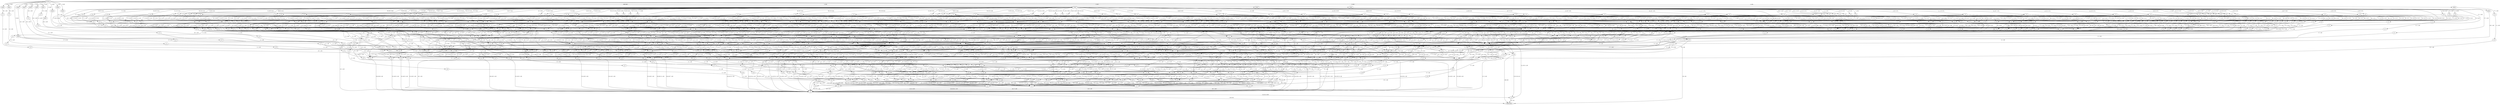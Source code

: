 digraph G {
  0 [label="initial"];
  1 [label="initial"];
  2 [label="initial"];
  3 [label="initial"];
  4 [label="initial"];
  5 [label="initial"];
  6 [label="initial"];
  7 [label="initial"];
  8 [label="initial"];
  9 [label="initial"];
  10 [label="initial"];
  11 [label="initial"];
  12 [label="initial"];
  13 [label="initial"];
  14 [label="initial"];
  15 [label="initial"];
  16 [label="initial"];
  17 [label="t_10"];
  18 [label="t_10"];
  19 [label="t_10"];
  20 [label="t_10"];
  21 [label="t_10"];
  22 [label="t_10"];
  23 [label="t_10"];
  24 [label="t_10"];
  25 [label="t_10"];
  26 [label="t_10"];
  27 [label="t_10"];
  28 [label="t_10"];
  29 [label="t_10"];
  30 [label="t_10"];
  31 [label="t_10"];
  32 [label="t_10"];
  33 [label="t_10"];
  34 [label="t_10"];
  35 [label="t_10"];
  36 [label="t_10"];
  37 [label="t_10"];
  38 [label="t_10"];
  39 [label="t_10"];
  40 [label="t_10"];
  41 [label="t_10"];
  42 [label="t_10"];
  43 [label="t_10"];
  44 [label="t_10"];
  45 [label="t_10"];
  46 [label="t_10"];
  47 [label="t_10"];
  48 [label="t_10"];
  49 [label="t_10"];
  50 [label="t_10"];
  51 [label="t_10"];
  52 [label="t_10"];
  53 [label="t_10"];
  54 [label="t_10"];
  55 [label="t_10"];
  56 [label="t_10"];
  57 [label="t_10"];
  58 [label="t_10"];
  59 [label="t_10"];
  60 [label="t_10"];
  61 [label="t_10"];
  62 [label="t_10"];
  63 [label="t_10"];
  64 [label="t_10"];
  65 [label="t_10"];
  66 [label="t_10"];
  67 [label="t_10"];
  68 [label="t_10"];
  69 [label="t_10"];
  70 [label="t_10"];
  71 [label="t_10"];
  72 [label="t_10"];
  73 [label="t_10"];
  74 [label="t_10"];
  75 [label="t_10"];
  76 [label="t_10"];
  77 [label="t_10"];
  78 [label="t_10"];
  79 [label="t_10"];
  80 [label="t_10"];
  81 [label="t_10"];
  82 [label="t_10"];
  83 [label="t_10"];
  84 [label="t_10"];
  85 [label="t_10"];
  86 [label="t_10"];
  87 [label="t_10"];
  88 [label="t_10"];
  89 [label="t_10"];
  90 [label="t_10"];
  91 [label="t_10"];
  92 [label="t_10"];
  93 [label="t_10"];
  94 [label="t_10"];
  95 [label="t_11"];
  96 [label="t_11"];
  97 [label="t_11"];
  98 [label="t_11"];
  99 [label="t_11"];
  100 [label="t_11"];
  101 [label="t_11"];
  102 [label="t_11"];
  103 [label="t_11"];
  104 [label="t_11"];
  105 [label="t_11"];
  106 [label="t_11"];
  107 [label="t_11"];
  108 [label="t_11"];
  109 [label="t_11"];
  110 [label="t_11"];
  111 [label="t_11"];
  112 [label="t_11"];
  113 [label="t_11"];
  114 [label="t_11"];
  115 [label="t_11"];
  116 [label="t_11"];
  117 [label="t_11"];
  118 [label="t_11"];
  119 [label="t_11"];
  120 [label="t_11"];
  121 [label="t_11"];
  122 [label="t_11"];
  123 [label="t_11"];
  124 [label="t_11"];
  125 [label="t_11"];
  126 [label="t_11"];
  127 [label="t_11"];
  128 [label="t_11"];
  129 [label="t_11"];
  130 [label="t_11"];
  131 [label="t_11"];
  132 [label="t_11"];
  133 [label="t_11"];
  134 [label="t_11"];
  135 [label="t_11"];
  136 [label="t_11"];
  137 [label="t_11"];
  138 [label="t_11"];
  139 [label="t_11"];
  140 [label="t_11"];
  141 [label="t_11"];
  142 [label="t_11"];
  143 [label="t_11"];
  144 [label="t_11"];
  145 [label="t_11"];
  146 [label="t_11"];
  147 [label="t_11"];
  148 [label="t_11"];
  149 [label="t_11"];
  150 [label="t_11"];
  151 [label="t_11"];
  152 [label="t_11"];
  153 [label="t_11"];
  154 [label="t_11"];
  155 [label="t_11"];
  156 [label="t_11"];
  157 [label="t_11"];
  158 [label="t_11"];
  159 [label="t_11"];
  160 [label="t_11"];
  161 [label="t_11"];
  162 [label="t_11"];
  163 [label="t_11"];
  164 [label="t_11"];
  165 [label="t_11"];
  166 [label="t_11"];
  167 [label="t_11"];
  168 [label="t_11"];
  169 [label="t_11"];
  170 [label="t_11"];
  171 [label="t_11"];
  172 [label="t_11"];
  173 [label="t_11"];
  174 [label="t_11"];
  175 [label="t_11"];
  176 [label="t_11"];
  177 [label="t_11"];
  178 [label="t_11"];
  179 [label="t_12"];
  180 [label="t_12"];
  181 [label="t_13"];
  182 [label="t_15"];
  183 [label="t_15"];
  184 [label="t_15"];
  185 [label="t_15"];
  186 [label="t_15"];
  187 [label="t_15"];
  188 [label="t_15"];
  189 [label="t_15"];
  190 [label="t_15"];
  191 [label="t_15"];
  192 [label="t_15"];
  193 [label="t_15"];
  194 [label="t_15"];
  195 [label="t_15"];
  196 [label="t_15"];
  197 [label="t_15"];
  198 [label="t_15"];
  199 [label="t_15"];
  200 [label="t_15"];
  201 [label="t_15"];
  202 [label="t_15"];
  203 [label="t_15"];
  204 [label="t_15"];
  205 [label="t_15"];
  206 [label="t_15"];
  207 [label="t_15"];
  208 [label="t_15"];
  209 [label="t_15"];
  210 [label="t_15"];
  211 [label="t_15"];
  212 [label="t_15"];
  213 [label="t_15"];
  214 [label="t_15"];
  215 [label="t_15"];
  216 [label="t_15"];
  217 [label="t_15"];
  218 [label="t_15"];
  219 [label="t_15"];
  220 [label="t_15"];
  221 [label="t_15"];
  222 [label="t_15"];
  223 [label="t_15"];
  224 [label="t_15"];
  225 [label="t_15"];
  226 [label="t_15"];
  227 [label="t_15"];
  228 [label="t_15"];
  229 [label="t_15"];
  230 [label="t_15"];
  231 [label="t_15"];
  232 [label="t_15"];
  233 [label="t_15"];
  234 [label="t_15"];
  235 [label="t_15"];
  236 [label="t_15"];
  237 [label="t_15"];
  238 [label="t_15"];
  239 [label="t_15"];
  240 [label="t_15"];
  241 [label="t_15"];
  242 [label="t_15"];
  243 [label="t_15"];
  244 [label="t_15"];
  245 [label="t_15"];
  246 [label="t_15"];
  247 [label="t_15"];
  248 [label="t_15"];
  249 [label="t_15"];
  250 [label="t_15"];
  251 [label="t_15"];
  252 [label="t_15"];
  253 [label="t_15"];
  254 [label="t_15"];
  255 [label="t_15"];
  256 [label="t_15"];
  257 [label="t_15"];
  258 [label="t_15"];
  259 [label="t_15"];
  260 [label="t_15"];
  261 [label="t_15"];
  262 [label="t_15"];
  263 [label="t_15"];
  264 [label="t_15"];
  265 [label="t_15"];
  266 [label="t_15"];
  267 [label="t_15"];
  268 [label="t_15"];
  269 [label="t_15"];
  270 [label="t_15"];
  271 [label="t_15"];
  272 [label="t_15"];
  273 [label="t_15"];
  274 [label="t_15"];
  275 [label="t_15"];
  276 [label="t_15"];
  277 [label="t_15"];
  278 [label="t_15"];
  279 [label="t_15"];
  280 [label="t_15"];
  281 [label="t_15"];
  282 [label="t_15"];
  283 [label="t_15"];
  284 [label="t_15"];
  285 [label="t_15"];
  286 [label="t_15"];
  287 [label="t_15"];
  288 [label="t_15"];
  289 [label="t_15"];
  290 [label="t_15"];
  291 [label="t_15"];
  292 [label="t_15"];
  293 [label="t_15"];
  294 [label="t_15"];
  295 [label="t_15"];
  296 [label="t_15"];
  297 [label="t_15"];
  298 [label="t_15"];
  299 [label="t_15"];
  300 [label="t_15"];
  301 [label="t_15"];
  302 [label="t_15"];
  303 [label="t_15"];
  304 [label="t_15"];
  305 [label="t_16"];
  306 [label="t_16"];
  307 [label="t_16"];
  308 [label="t_16"];
  309 [label="t_16"];
  310 [label="t_16"];
  311 [label="t_16"];
  312 [label="t_16"];
  313 [label="t_16"];
  314 [label="t_16"];
  315 [label="t_16"];
  316 [label="t_16"];
  317 [label="t_16"];
  318 [label="t_16"];
  319 [label="t_16"];
  320 [label="t_16"];
  321 [label="t_16"];
  322 [label="t_16"];
  323 [label="t_16"];
  324 [label="t_16"];
  325 [label="t_16"];
  326 [label="t_16"];
  327 [label="t_16"];
  328 [label="t_16"];
  329 [label="t_16"];
  330 [label="t_16"];
  331 [label="t_16"];
  332 [label="t_17"];
  333 [label="t_17"];
  334 [label="t_17"];
  335 [label="t_17"];
  336 [label="t_17"];
  337 [label="t_17"];
  338 [label="t_17"];
  339 [label="t_17"];
  340 [label="t_17"];
  341 [label="t_17"];
  342 [label="t_17"];
  343 [label="t_17"];
  344 [label="t_17"];
  345 [label="t_17"];
  346 [label="t_17"];
  347 [label="t_17"];
  348 [label="t_17"];
  349 [label="t_17"];
  350 [label="t_17"];
  351 [label="t_18"];
  352 [label="t_19"];
  353 [label="t_19"];
  354 [label="t_19"];
  355 [label="t_19"];
  356 [label="t_19"];
  357 [label="t_19"];
  358 [label="t_19"];
  359 [label="t_19"];
  360 [label="t_19"];
  361 [label="t_19"];
  362 [label="t_19"];
  363 [label="t_19"];
  364 [label="t_19"];
  365 [label="t_19"];
  366 [label="t_19"];
  367 [label="t_19"];
  368 [label="t_19"];
  369 [label="t_19"];
  370 [label="t_19"];
  371 [label="t_19"];
  372 [label="t_19"];
  373 [label="t_19"];
  374 [label="t_19"];
  375 [label="t_19"];
  376 [label="t_19"];
  377 [label="t_19"];
  378 [label="t_20"];
  379 [label="t_21"];
  380 [label="t_21"];
  381 [label="t_21"];
  382 [label="t_21"];
  383 [label="t_21"];
  384 [label="t_21"];
  385 [label="t_21"];
  386 [label="t_21"];
  387 [label="t_21"];
  388 [label="t_21"];
  389 [label="t_21"];
  390 [label="t_21"];
  391 [label="t_21"];
  392 [label="t_21"];
  393 [label="t_21"];
  394 [label="t_21"];
  395 [label="t_21"];
  396 [label="t_21"];
  397 [label="t_21"];
  398 [label="t_21"];
  399 [label="t_21"];
  400 [label="t_21"];
  401 [label="t_21"];
  402 [label="t_21"];
  403 [label="t_21"];
  404 [label="t_21"];
  405 [label="t_21"];
  406 [label="t_21"];
  407 [label="t_21"];
  408 [label="t_21"];
  409 [label="t_21"];
  410 [label="t_22"];
  411 [label="t_22"];
  412 [label="t_22"];
  413 [label="t_22"];
  414 [label="t_22"];
  415 [label="t_22"];
  416 [label="t_22"];
  417 [label="t_22"];
  418 [label="t_22"];
  419 [label="t_22"];
  420 [label="t_22"];
  421 [label="t_22"];
  422 [label="t_22"];
  423 [label="t_22"];
  424 [label="t_22"];
  425 [label="t_22"];
  426 [label="t_22"];
  427 [label="t_22"];
  428 [label="t_22"];
  429 [label="t_22"];
  430 [label="t_22"];
  431 [label="t_22"];
  432 [label="t_22"];
  433 [label="t_22"];
  434 [label="t_22"];
  435 [label="t_22"];
  436 [label="t_22"];
  437 [label="t_22"];
  438 [label="t_22"];
  439 [label="t_22"];
  440 [label="t_22"];
  441 [label="t_22"];
  442 [label="t_22"];
  443 [label="t_22"];
  444 [label="t_22"];
  445 [label="t_22"];
  446 [label="t_22"];
  447 [label="t_22"];
  448 [label="t_22"];
  449 [label="t_22"];
  450 [label="t_22"];
  451 [label="t_22"];
  452 [label="t_22"];
  453 [label="t_22"];
  454 [label="t_22"];
  455 [label="t_22"];
  456 [label="t_22"];
  457 [label="t_22"];
  458 [label="t_22"];
  459 [label="t_22"];
  460 [label="t_22"];
  461 [label="t_22"];
  462 [label="t_22"];
  463 [label="t_22"];
  464 [label="t_22"];
  465 [label="t_22"];
  466 [label="t_22"];
  467 [label="t_22"];
  468 [label="t_22"];
  469 [label="t_22"];
  470 [label="t_22"];
  471 [label="t_22"];
  472 [label="t_24"];
  473 [label="t_24"];
  474 [label="t_24"];
  475 [label="t_24"];
  476 [label="t_24"];
  477 [label="t_24"];
  478 [label="t_24"];
  479 [label="t_24"];
  480 [label="t_24"];
  481 [label="t_24"];
  482 [label="t_24"];
  483 [label="t_24"];
  484 [label="t_24"];
  485 [label="t_24"];
  486 [label="t_24"];
  487 [label="t_24"];
  488 [label="t_24"];
  489 [label="t_24"];
  490 [label="t_24"];
  491 [label="t_24"];
  492 [label="t_24"];
  493 [label="t_24"];
  494 [label="t_24"];
  495 [label="t_24"];
  496 [label="t_24"];
  497 [label="t_24"];
  498 [label="t_24"];
  499 [label="t_24"];
  500 [label="t_24"];
  501 [label="t_24"];
  502 [label="t_24"];
  503 [label="t_24"];
  504 [label="t_24"];
  505 [label="t_24"];
  506 [label="t_24"];
  507 [label="t_24"];
  508 [label="t_24"];
  509 [label="t_24"];
  510 [label="t_24"];
  511 [label="t_24"];
  512 [label="t_24"];
  513 [label="t_24"];
  514 [label="t_24"];
  515 [label="t_25"];
  516 [label="t_25"];
  517 [label="t_25"];
  518 [label="t_25"];
  519 [label="t_25"];
  520 [label="t_25"];
  521 [label="t_25"];
  522 [label="t_27"];
  523 [label="t_27"];
  524 [label="t_27"];
  525 [label="t_27"];
  526 [label="t_27"];
  527 [label="t_27"];
  528 [label="t_27"];
  529 [label="t_27"];
  530 [label="t_27"];
  531 [label="t_27"];
  532 [label="t_27"];
  533 [label="t_27"];
  534 [label="t_27"];
  535 [label="t_27"];
  536 [label="t_27"];
  537 [label="t_27"];
  538 [label="t_27"];
  539 [label="t_27"];
  540 [label="t_27"];
  541 [label="t_27"];
  542 [label="t_27"];
  543 [label="t_27"];
  544 [label="t_27"];
  545 [label="t_27"];
  546 [label="t_27"];
  547 [label="t_27"];
  548 [label="t_27"];
  549 [label="t_27"];
  550 [label="t_27"];
  551 [label="t_27"];
  552 [label="t_27"];
  553 [label="t_27"];
  554 [label="t_27"];
  555 [label="t_27"];
  556 [label="t_27"];
  557 [label="t_27"];
  558 [label="t_27"];
  559 [label="t_27"];
  560 [label="t_27"];
  561 [label="t_27"];
  562 [label="t_27"];
  563 [label="t_27"];
  564 [label="t_27"];
  565 [label="t_27"];
  566 [label="t_27"];
  567 [label="t_27"];
  568 [label="t_27"];
  569 [label="t_27"];
  570 [label="t_27"];
  571 [label="t_27"];
  572 [label="t_27"];
  573 [label="t_27"];
  574 [label="t_27"];
  575 [label="t_27"];
  576 [label="t_27"];
  577 [label="t_27"];
  578 [label="t_27"];
  579 [label="t_27"];
  580 [label="t_27"];
  581 [label="t_27"];
  582 [label="t_27"];
  583 [label="t_27"];
  584 [label="t_27"];
  585 [label="t_27"];
  586 [label="t_27"];
  587 [label="t_27"];
  588 [label="t_27"];
  589 [label="t_27"];
  590 [label="t_27"];
  591 [label="t_27"];
  592 [label="t_27"];
  593 [label="t_28"];
  594 [label="t_33"];
  595 [label="t_33"];
  596 [label="t_33"];
  597 [label="t_33"];
  598 [label="t_33"];
  599 [label="t_33"];
  600 [label="t_33"];
  601 [label="t_33"];
  602 [label="t_33"];
  603 [label="t_33"];
  604 [label="t_33"];
  605 [label="t_33"];
  606 [label="t_33"];
  607 [label="t_33"];
  608 [label="t_33"];
  609 [label="t_33"];
  610 [label="t_33"];
  611 [label="t_33"];
  612 [label="t_33"];
  613 [label="t_33"];
  614 [label="t_33"];
  615 [label="t_33"];
  616 [label="t_33"];
  617 [label="t_33"];
  618 [label="t_33"];
  619 [label="t_33"];
  620 [label="t_33"];
  621 [label="t_33"];
  622 [label="t_33"];
  623 [label="t_33"];
  624 [label="t_33"];
  625 [label="t_33"];
  626 [label="t_33"];
  627 [label="t_33"];
  628 [label="t_33"];
  629 [label="t_33"];
  630 [label="t_33"];
  631 [label="t_33"];
  632 [label="t_33"];
  633 [label="t_33"];
  634 [label="t_33"];
  635 [label="t_33"];
  636 [label="t_33"];
  637 [label="t_33"];
  638 [label="t_33"];
  639 [label="t_33"];
  640 [label="t_33"];
  641 [label="t_33"];
  642 [label="t_33"];
  643 [label="t_33"];
  644 [label="t_33"];
  645 [label="t_33"];
  646 [label="t_33"];
  647 [label="t_33"];
  648 [label="t_33"];
  649 [label="t_33"];
  650 [label="t_33"];
  651 [label="t_33"];
  652 [label="t_33"];
  653 [label="t_33"];
  654 [label="t_33"];
  655 [label="t_33"];
  656 [label="t_33"];
  657 [label="t_33"];
  658 [label="t_33"];
  659 [label="t_33"];
  660 [label="t_33"];
  661 [label="t_33"];
  662 [label="t_33"];
  663 [label="t_33"];
  664 [label="t_33"];
  665 [label="t_33"];
  666 [label="t_33"];
  667 [label="t_33"];
  668 [label="t_33"];
  669 [label="t_33"];
  670 [label="t_33"];
  671 [label="t_33"];
  672 [label="t_33"];
  673 [label="t_33"];
  674 [label="t_33"];
  675 [label="t_33"];
  676 [label="t_33"];
  677 [label="t_33"];
  678 [label="t_33"];
  679 [label="t_33"];
  680 [label="t_33"];
  681 [label="t_33"];
  682 [label="t_33"];
  683 [label="t_33"];
  684 [label="t_33"];
  685 [label="t_34"];
  686 [label="t_34"];
  687 [label="t_34"];
  688 [label="t_34"];
  689 [label="t_34"];
  690 [label="t_34"];
  691 [label="t_34"];
  692 [label="t_34"];
  693 [label="t_34"];
  694 [label="t_34"];
  695 [label="t_34"];
  696 [label="t_34"];
  697 [label="t_34"];
  698 [label="t_34"];
  699 [label="t_34"];
  700 [label="t_34"];
  701 [label="t_34"];
  702 [label="t_34"];
  703 [label="t_34"];
  704 [label="t_34"];
  705 [label="t_34"];
  706 [label="t_34"];
  707 [label="t_34"];
  708 [label="t_34"];
  709 [label="t_34"];
  710 [label="t_34"];
  711 [label="t_34"];
  712 [label="t_34"];
  713 [label="t_34"];
  714 [label="t_34"];
  715 [label="t_34"];
  716 [label="t_34"];
  717 [label="t_34"];
  718 [label="t_34"];
  719 [label="t_34"];
  720 [label="t_34"];
  721 [label="t_34"];
  722 [label="t_34"];
  723 [label="t_34"];
  724 [label="t_34"];
  725 [label="t_34"];
  726 [label="t_34"];
  727 [label="t_34"];
  728 [label="t_34"];
  729 [label="t_34"];
  730 [label="t_34"];
  731 [label="t_5"];
  732 [label="t_5"];
  733 [label="t_5"];
  734 [label="t_5"];
  735 [label="t_5"];
  736 [label="t_5"];
  737 [label="t_5"];
  738 [label="t_5"];
  739 [label="t_5"];
  740 [label="t_5"];
  741 [label="t_5"];
  742 [label="t_5"];
  743 [label="t_5"];
  744 [label="t_5"];
  745 [label="t_5"];
  746 [label="t_5"];
  747 [label="t_5"];
  748 [label="t_5"];
  749 [label="t_5"];
  750 [label="t_5"];
  751 [label="t_5"];
  752 [label="t_5"];
  753 [label="t_5"];
  754 [label="t_5"];
  755 [label="t_5"];
  756 [label="t_5"];
  757 [label="t_5"];
  758 [label="t_5"];
  759 [label="t_5"];
  760 [label="t_5"];
  761 [label="t_5"];
  762 [label="t_5"];
  763 [label="t_5"];
  764 [label="t_5"];
  765 [label="t_5"];
  766 [label="t_5"];
  767 [label="t_5"];
  768 [label="t_5"];
  769 [label="t_5"];
  770 [label="t_5"];
  771 [label="t_5"];
  772 [label="t_5"];
  773 [label="t_5"];
  774 [label="t_5"];
  775 [label="t_5"];
  776 [label="t_5"];
  777 [label="t_5"];
  778 [label="t_5"];
  779 [label="t_5"];
  780 [label="t_5"];
  781 [label="t_5"];
  782 [label="t_5"];
  783 [label="t_5"];
  784 [label="t_5"];
  785 [label="t_5"];
  786 [label="t_5"];
  787 [label="t_5"];
  788 [label="t_5"];
  789 [label="t_5"];
  790 [label="t_5"];
  791 [label="t_5"];
  792 [label="t_5"];
  793 [label="t_5"];
  794 [label="t_5"];
  795 [label="t_5"];
  796 [label="t_5"];
  797 [label="t_5"];
  798 [label="t_5"];
  799 [label="t_5"];
  800 [label="t_5"];
  801 [label="t_5"];
  802 [label="t_5"];
  803 [label="t_5"];
  804 [label="t_5"];
  805 [label="t_5"];
  806 [label="t_5"];
  807 [label="t_5"];
  808 [label="t_5"];
  809 [label="t_5"];
  810 [label="t_5"];
  811 [label="t_5"];
  812 [label="t_5"];
  813 [label="t_5"];
  814 [label="t_5"];
  815 [label="t_5"];
  816 [label="t_5"];
  817 [label="t_5"];
  818 [label="t_5"];
  819 [label="t_5"];
  820 [label="t_5"];
  821 [label="t_5"];
  822 [label="t_5"];
  823 [label="t_5"];
  824 [label="t_5"];
  825 [label="t_5"];
  826 [label="t_5"];
  827 [label="t_5"];
  828 [label="t_5"];
  829 [label="t_5"];
  830 [label="t_5"];
  831 [label="t_5"];
  832 [label="t_5"];
  833 [label="t_5"];
  834 [label="t_5"];
  835 [label="t_5"];
  836 [label="t_5"];
  837 [label="t_5"];
  838 [label="t_5"];
  839 [label="t_5"];
  840 [label="t_5"];
  841 [label="t_5"];
  842 [label="t_5"];
  843 [label="t_5"];
  844 [label="t_5"];
  845 [label="t_5"];
  846 [label="t_5"];
  847 [label="t_5"];
  848 [label="t_5"];
  849 [label="t_5"];
  850 [label="t_5"];
  851 [label="t_5"];
  852 [label="t_5"];
  853 [label="t_5"];
  854 [label="t_5"];
  855 [label="t_5"];
  856 [label="t_5"];
  857 [label="t_5"];
  858 [label="t_5"];
  859 [label="t_5"];
  860 [label="t_5"];
  861 [label="t_5"];
  862 [label="t_5"];
  863 [label="t_5"];
  864 [label="t_5"];
  865 [label="t_5"];
  866 [label="t_5"];
  867 [label="t_5"];
  868 [label="t_5"];
  869 [label="t_5"];
  870 [label="t_5"];
  871 [label="t_5"];
  872 [label="t_5"];
  873 [label="t_5"];
  874 [label="t_5"];
  875 [label="t_5"];
  876 [label="t_5"];
  877 [label="t_5"];
  878 [label="t_5"];
  879 [label="t_5"];
  880 [label="t_5"];
  881 [label="t_5"];
  882 [label="t_5"];
  883 [label="t_5"];
  884 [label="t_5"];
  885 [label="t_5"];
  886 [label="t_5"];
  887 [label="t_5"];
  888 [label="t_5"];
  889 [label="t_5"];
  890 [label="t_5"];
  891 [label="t_5"];
  892 [label="t_5"];
  893 [label="t_5"];
  894 [label="t_5"];
  895 [label="t_5"];
  896 [label="t_5"];
  897 [label="t_5"];
  898 [label="t_5"];
  899 [label="t_5"];
  900 [label="t_5"];
  901 [label="t_5"];
  902 [label="t_5"];
  903 [label="t_5"];
  904 [label="t_5"];
  905 [label="t_5"];
  906 [label="t_5"];
  907 [label="t_5"];
  908 [label="t_5"];
  909 [label="t_5"];
  910 [label="t_5"];
  911 [label="t_5"];
  912 [label="t_5"];
  913 [label="t_5"];
  914 [label="t_5"];
  915 [label="t_5"];
  916 [label="t_5"];
  917 [label="t_5"];
  918 [label="t_5"];
  919 [label="t_5"];
  920 [label="t_5"];
  921 [label="t_5"];
  922 [label="t_5"];
  923 [label="t_5"];
  924 [label="t_5"];
  925 [label="t_5"];
  926 [label="t_5"];
  927 [label="t_5"];
  928 [label="t_5"];
  929 [label="t_5"];
  930 [label="t_5"];
  931 [label="t_5"];
  932 [label="t_5"];
  933 [label="t_5"];
  934 [label="t_9"];
  935 [label="TERMINAL",shape=diamond];
  936 [label="INITIAL",shape=box];
0->111 [label="10 1 1.00"];
1->145 [label="15 1 1.00"];
2->143 [label="24 1 1.00"];
3->116 [label="24 1 1.00"];
4->97 [label="26 1 1.00"];
5->147 [label="26 1 1.00"];
6->112 [label="26 1 1.00"];
7->148 [label="26 1 1.00"];
8->113 [label="26 1 1.00"];
9->119 [label="26 1 1.00"];
10->115 [label="27 1 1.00"];
11->96 [label="27 1 1.00"];
12->95 [label="27 1 1.00"];
13->155 [label="26 2 1.00"];
14->167 [label="27 2 1.00"];
15->120 [label="27 1 0.33"];
15->156 [label="27 2 0.67"];
16->145 [label="27 1 0.00"];
16->179 [label="[17,31] 2 0.00"];
16->180 [label="[20,48] 19 0.04"];
16->594 [label="1 1 0.00"];
16->601 [label="6 1 0.00"];
16->595 [label="7 1 0.00"];
16->596 [label="9 1 0.00"];
16->597 [label="9 1 0.00"];
16->599 [label="9 1 0.00"];
16->598 [label="10 1 0.00"];
16->600 [label="10 1 0.00"];
16->604 [label="[0,5] 2 0.00"];
16->602 [label="[0,12] 2 0.00"];
16->606 [label="1 2 0.00"];
16->605 [label="1 2 0.00"];
16->610 [label="[1,6] 2 0.00"];
16->611 [label="[1,10] 2 0.00"];
16->603 [label="[1,10] 2 0.00"];
16->608 [label="[5,6] 2 0.00"];
16->614 [label="6 2 0.00"];
16->612 [label="6 2 0.00"];
16->609 [label="6 2 0.00"];
16->613 [label="6 2 0.00"];
16->616 [label="[6,8] 2 0.00"];
16->607 [label="[6,10] 2 0.00"];
16->615 [label="[7,10] 2 0.00"];
16->617 [label="[0,10] 3 0.01"];
16->625 [label="[0,7] 3 0.01"];
16->627 [label="[0,11] 3 0.01"];
16->628 [label="[0,8] 3 0.01"];
16->621 [label="[1,6] 3 0.01"];
16->623 [label="[1,8] 3 0.01"];
16->622 [label="[1,9] 3 0.01"];
16->619 [label="[1,8] 3 0.01"];
16->618 [label="[1,10] 3 0.01"];
16->630 [label="[6,9] 3 0.01"];
16->629 [label="[6,10] 3 0.01"];
16->624 [label="[6,10] 3 0.01"];
16->620 [label="[6,9] 3 0.01"];
16->631 [label="[6,10] 3 0.01"];
16->626 [label="[6,11] 3 0.01"];
16->632 [label="[8,10] 3 0.01"];
16->641 [label="[0,10] 4 0.01"];
16->635 [label="[0,8] 4 0.01"];
16->638 [label="[1,8] 4 0.01"];
16->636 [label="[1,8] 4 0.01"];
16->634 [label="[1,9] 4 0.01"];
16->637 [label="[1,11] 4 0.01"];
16->639 [label="[1,9] 4 0.01"];
16->642 [label="[5,6] 4 0.01"];
16->640 [label="[6,7] 4 0.01"];
16->643 [label="[6,10] 4 0.01"];
16->644 [label="[6,10] 4 0.01"];
16->645 [label="[6,10] 4 0.01"];
16->633 [label="[0,11] 5 0.01"];
16->650 [label="[0,11] 5 0.01"];
16->655 [label="[0,9] 5 0.01"];
16->652 [label="[1,11] 5 0.01"];
16->654 [label="[1,7] 5 0.01"];
16->653 [label="[1,9] 5 0.01"];
16->647 [label="[1,10] 5 0.01"];
16->656 [label="[5,9] 5 0.01"];
16->651 [label="[6,7] 5 0.01"];
16->648 [label="[6,10] 5 0.01"];
16->649 [label="[6,11] 5 0.01"];
16->658 [label="[1,9] 6 0.01"];
16->657 [label="[1,10] 6 0.01"];
16->646 [label="[5,11] 6 0.01"];
16->659 [label="6 6 0.01"];
16->660 [label="[6,7] 6 0.01"];
16->661 [label="[6,11] 6 0.01"];
16->662 [label="[0,9] 7 0.02"];
16->670 [label="[0,10] 7 0.02"];
16->663 [label="[0,8] 7 0.02"];
16->672 [label="[0,10] 7 0.02"];
16->669 [label="[1,8] 7 0.02"];
16->668 [label="[1,8] 7 0.02"];
16->667 [label="[1,11] 7 0.02"];
16->664 [label="[1,10] 7 0.02"];
16->665 [label="[6,9] 7 0.02"];
16->666 [label="[6,10] 7 0.02"];
16->671 [label="[6,10] 7 0.02"];
16->673 [label="[1,11] 8 0.02"];
16->675 [label="[1,9] 8 0.02"];
16->676 [label="[6,9] 8 0.02"];
16->677 [label="[6,10] 8 0.02"];
16->674 [label="[6,10] 8 0.02"];
16->678 [label="[1,10] 9 0.02"];
16->680 [label="[1,11] 10 0.02"];
16->681 [label="[1,12] 11 0.02"];
16->679 [label="[1,9] 11 0.02"];
16->682 [label="[0,9] 13 0.03"];
16->684 [label="[0,9] 13 0.03"];
16->683 [label="[1,10] 13 0.03"];
16->934 [label="[13,65] 5 0.01"];
17->324 [label="0 1 1.00"];
18->326 [label="0 1 1.00"];
19->331 [label="0 1 1.00"];
20->322 [label="0 1 1.00"];
21->312 [label="0 1 1.00"];
22->311 [label="0 1 1.00"];
23->326 [label="0 1 1.00"];
24->330 [label="0 1 1.00"];
25->327 [label="0 1 1.00"];
26->307 [label="0 1 1.00"];
27->330 [label="0 1 1.00"];
28->305 [label="0 1 1.00"];
29->327 [label="0 1 1.00"];
30->306 [label="0 1 1.00"];
31->329 [label="0 1 1.00"];
32->308 [label="0 1 1.00"];
33->322 [label="0 1 1.00"];
34->318 [label="0 1 1.00"];
35->323 [label="0 2 1.00"];
36->331 [label="0 2 1.00"];
37->314 [label="0 2 1.00"];
38->330 [label="0 3 1.00"];
39->350 [label="0 1 1.00"];
40->350 [label="0 1 1.00"];
41->341 [label="0 1 1.00"];
42->333 [label="0 1 1.00"];
43->335 [label="0 1 1.00"];
44->336 [label="0 1 1.00"];
45->332 [label="0 1 1.00"];
46->340 [label="0 1 1.00"];
47->350 [label="0 1 1.00"];
48->337 [label="0 1 1.00"];
49->350 [label="0 1 1.00"];
50->346 [label="0 1 1.00"];
51->343 [label="0 1 1.00"];
52->334 [label="0 1 1.00"];
53->346 [label="0 1 1.00"];
54->347 [label="0 1 1.00"];
55->343 [label="0 1 1.00"];
56->338 [label="0 1 1.00"];
57->346 [label="0 1 1.00"];
58->344 [label="0 2 1.00"];
59->342 [label="0 2 1.00"];
60->350 [label="0 2 1.00"];
61->350 [label="0 3 1.00"];
62->350 [label="0 3 1.00"];
63->345 [label="0 3 1.00"];
64->350 [label="0 4 1.00"];
65->347 [label="0 4 1.00"];
66->348 [label="0 7 1.00"];
67->349 [label="0 12 1.00"];
68->331 [label="0 1 0.25"];
68->321 [label="0 3 0.75"];
69->325 [label="0 1 0.33"];
69->331 [label="0 2 0.67"];
70->330 [label="0 1 0.33"];
70->331 [label="0 2 0.67"];
71->329 [label="0 1 0.33"];
71->330 [label="0 2 0.67"];
72->329 [label="0 1 0.50"];
72->331 [label="0 1 0.50"];
73->322 [label="0 1 0.50"];
73->310 [label="0 1 0.50"];
74->313 [label="0 1 0.50"];
74->328 [label="0 1 0.50"];
75->329 [label="0 1 0.50"];
75->327 [label="0 1 0.50"];
76->322 [label="0 1 0.50"];
76->328 [label="0 1 0.50"];
77->313 [label="0 1 0.50"];
77->320 [label="0 1 0.50"];
78->325 [label="0 1 0.50"];
78->327 [label="0 1 0.50"];
79->323 [label="0 1 0.50"];
79->328 [label="0 1 0.50"];
80->325 [label="0 1 0.50"];
80->326 [label="0 1 0.50"];
81->321 [label="0 1 0.50"];
81->326 [label="0 1 0.50"];
82->323 [label="0 1 0.50"];
82->319 [label="0 1 0.50"];
83->345 [label="0 1 0.50"];
83->339 [label="0 1 0.50"];
84->347 [label="0 1 0.50"];
84->346 [label="0 1 0.50"];
85->319 [label="0 1 0.33"];
85->321 [label="0 1 0.33"];
85->327 [label="0 1 0.33"];
86->330 [label="0 1 0.33"];
86->315 [label="0 1 0.33"];
86->328 [label="0 1 0.33"];
87->329 [label="0 1 0.33"];
87->325 [label="0 1 0.33"];
87->326 [label="0 1 0.33"];
88->317 [label="0 1 0.33"];
88->330 [label="0 1 0.33"];
88->328 [label="0 1 0.33"];
89->329 [label="0 1 0.33"];
89->316 [label="0 1 0.33"];
89->326 [label="0 1 0.33"];
90->325 [label="0 1 0.20"];
90->316 [label="0 1 0.20"];
90->321 [label="0 1 0.20"];
90->324 [label="0 2 0.40"];
91->320 [label="0 1 0.20"];
91->309 [label="0 1 0.20"];
91->318 [label="0 1 0.20"];
91->324 [label="0 2 0.40"];
92->329 [label="0 1 0.25"];
92->331 [label="0 1 0.25"];
92->317 [label="0 1 0.25"];
92->327 [label="0 1 0.25"];
93->320 [label="0 1 0.25"];
93->323 [label="0 1 0.25"];
93->328 [label="0 1 0.25"];
93->318 [label="0 1 0.25"];
94->319 [label="0 1 0.20"];
94->315 [label="0 1 0.20"];
94->327 [label="0 1 0.20"];
94->326 [label="0 1 0.20"];
94->328 [label="0 1 0.20"];
95->267 [label="3 1 1.00"];
96->212 [label="3 1 1.00"];
97->265 [label="3 1 1.00"];
98->183 [label="3 1 1.00"];
99->243 [label="3 1 1.00"];
100->204 [label="3 1 1.00"];
101->194 [label="3 1 1.00"];
102->297 [label="3 1 1.00"];
103->217 [label="3 1 1.00"];
104->203 [label="3 1 1.00"];
105->200 [label="3 1 1.00"];
106->187 [label="3 1 1.00"];
107->295 [label="3 1 1.00"];
108->201 [label="3 1 1.00"];
109->197 [label="3 1 1.00"];
110->285 [label="3 1 1.00"];
111->208 [label="4 1 1.00"];
112->304 [label="4 1 1.00"];
113->213 [label="4 1 1.00"];
114->246 [label="4 1 1.00"];
115->250 [label="4 1 1.00"];
116->279 [label="4 1 1.00"];
117->193 [label="4 1 1.00"];
118->256 [label="4 1 1.00"];
119->210 [label="4 1 1.00"];
120->207 [label="4 1 1.00"];
121->302 [label="4 1 1.00"];
122->241 [label="4 1 1.00"];
123->219 [label="4 1 1.00"];
124->286 [label="4 1 1.00"];
125->297 [label="4 1 1.00"];
126->280 [label="4 1 1.00"];
127->275 [label="4 1 1.00"];
128->269 [label="4 1 1.00"];
129->299 [label="4 1 1.00"];
130->257 [label="4 1 1.00"];
131->268 [label="4 1 1.00"];
132->285 [label="4 1 1.00"];
133->273 [label="4 1 1.00"];
134->272 [label="4 1 1.00"];
135->303 [label="5 1 1.00"];
136->295 [label="5 1 1.00"];
137->251 [label="5 1 1.00"];
138->301 [label="5 1 1.00"];
139->298 [label="5 1 1.00"];
140->268 [label="5 1 1.00"];
141->238 [label="5 1 1.00"];
142->302 [label="5 1 1.00"];
143->263 [label="12 1 1.00"];
144->303 [label="3 3 1.00"];
145->245 [label="3 1 0.50"];
145->266 [label="4 1 0.50"];
146->289 [label="3 1 0.50"];
146->189 [label="3 1 0.50"];
147->211 [label="3 1 0.50"];
147->277 [label="5 1 0.50"];
148->304 [label="3 1 0.50"];
148->267 [label="4 1 0.50"];
149->261 [label="3 1 0.50"];
149->244 [label="3 1 0.50"];
150->241 [label="3 1 0.50"];
150->254 [label="3 1 0.50"];
151->304 [label="3 1 0.50"];
151->286 [label="4 1 0.50"];
152->282 [label="3 1 0.50"];
152->303 [label="3 1 0.50"];
153->245 [label="3 1 0.50"];
153->264 [label="3 1 0.50"];
154->286 [label="3 1 0.50"];
154->280 [label="4 1 0.50"];
155->209 [label="4 1 0.50"];
155->252 [label="4 1 0.50"];
156->247 [label="4 1 0.50"];
156->277 [label="4 1 0.50"];
157->281 [label="4 1 0.50"];
157->280 [label="5 1 0.50"];
158->293 [label="4 1 0.50"];
158->240 [label="7 1 0.50"];
159->226 [label="5 1 0.50"];
159->223 [label="8 1 0.50"];
160->242 [label="3 1 0.33"];
160->287 [label="3 1 0.33"];
160->291 [label="3 1 0.33"];
161->192 [label="3 1 0.33"];
161->214 [label="3 1 0.33"];
161->255 [label="3 1 0.33"];
162->289 [label="3 1 0.33"];
162->296 [label="5 1 0.33"];
162->215 [label="5 1 0.33"];
163->188 [label="3 1 0.33"];
163->269 [label="3 1 0.33"];
163->288 [label="5 1 0.33"];
164->278 [label="3 1 0.33"];
164->252 [label="3 1 0.33"];
164->253 [label="4 1 0.33"];
165->236 [label="4 1 0.33"];
165->224 [label="4 1 0.33"];
165->240 [label="4 1 0.33"];
166->244 [label="4 1 0.33"];
166->248 [label="4 1 0.33"];
166->232 [label="4 1 0.33"];
167->304 [label="4 1 0.33"];
167->249 [label="4 1 0.33"];
167->289 [label="4 1 0.33"];
168->257 [label="4 1 0.33"];
168->270 [label="4 1 0.33"];
168->243 [label="4 1 0.33"];
169->271 [label="4 1 0.33"];
169->239 [label="4 1 0.33"];
169->218 [label="8 1 0.33"];
170->295 [label="3 1 0.25"];
170->294 [label="3 1 0.25"];
170->292 [label="4 1 0.25"];
170->293 [label="6 1 0.25"];
171->241 [label="3 1 0.25"];
171->282 [label="4 1 0.25"];
171->277 [label="4 1 0.25"];
171->284 [label="4 1 0.25"];
172->287 [label="3 1 0.25"];
172->264 [label="3 1 0.25"];
172->255 [label="3 1 0.25"];
172->304 [label="4 1 0.25"];
173->300 [label="3 1 0.25"];
173->290 [label="3 1 0.25"];
173->283 [label="3 1 0.25"];
173->228 [label="4 1 0.25"];
174->300 [label="4 1 0.25"];
174->288 [label="4 1 0.25"];
174->262 [label="4 1 0.25"];
174->287 [label="6 1 0.25"];
175->302 [label="3 1 0.20"];
175->285 [label="3 1 0.20"];
175->260 [label="4 1 0.20"];
175->293 [label="5 1 0.20"];
175->288 [label="7 1 0.20"];
176->242 [label="3 1 0.20"];
176->182 [label="3 1 0.20"];
176->297 [label="3 1 0.20"];
176->291 [label="5 1 0.20"];
176->259 [label="10 1 0.20"];
177->300 [label="3 1 0.20"];
177->281 [label="3 1 0.20"];
177->301 [label="3 1 0.20"];
177->242 [label="4 1 0.20"];
177->240 [label="4 1 0.20"];
178->272 [label="4 1 0.13"];
178->263 [label="4 1 0.13"];
178->290 [label="4 1 0.13"];
178->282 [label="4 1 0.13"];
178->270 [label="4 1 0.13"];
178->274 [label="4 1 0.13"];
178->258 [label="4 1 0.13"];
178->230 [label="7 1 0.13"];
179->593 [label="[14,20] 41 1.00"];
180->593 [label="[13,19] 57 1.00"];
181->935 [label=" 82 1.00"];
182->407 [label="17 1 1.00"];
183->403 [label="17 1 1.00"];
184->405 [label="17 1 1.00"];
185->395 [label="17 1 1.00"];
186->399 [label="17 1 1.00"];
187->399 [label="17 1 1.00"];
188->391 [label="17 1 1.00"];
189->409 [label="17 1 1.00"];
190->403 [label="17 1 1.00"];
191->382 [label="17 1 1.00"];
192->399 [label="17 1 1.00"];
193->406 [label="17 1 1.00"];
194->408 [label="17 1 1.00"];
195->409 [label="17 1 1.00"];
196->391 [label="17 1 1.00"];
197->409 [label="17 1 1.00"];
198->409 [label="17 1 1.00"];
199->406 [label="17 1 1.00"];
200->409 [label="17 1 1.00"];
201->406 [label="17 1 1.00"];
202->393 [label="18 1 1.00"];
203->389 [label="18 1 1.00"];
204->402 [label="18 1 1.00"];
205->401 [label="18 1 1.00"];
206->389 [label="18 1 1.00"];
207->397 [label="19 1 1.00"];
208->380 [label="19 1 1.00"];
209->401 [label="19 1 1.00"];
210->387 [label="19 1 1.00"];
211->380 [label="19 1 1.00"];
212->379 [label="19 1 1.00"];
213->386 [label="19 1 1.00"];
214->408 [label="17 2 1.00"];
215->432 [label="0 1 1.00"];
216->420 [label="0 1 1.00"];
217->459 [label="0 1 1.00"];
218->464 [label="0 1 1.00"];
219->469 [label="0 1 1.00"];
220->465 [label="0 1 1.00"];
221->429 [label="0 1 1.00"];
222->457 [label="0 1 1.00"];
223->463 [label="0 1 1.00"];
224->452 [label="0 1 1.00"];
225->466 [label="0 1 1.00"];
226->453 [label="0 1 1.00"];
227->418 [label="0 1 1.00"];
228->461 [label="0 1 1.00"];
229->469 [label="0 1 1.00"];
230->459 [label="0 1 1.00"];
231->419 [label="0 1 1.00"];
232->412 [label="0 1 1.00"];
233->410 [label="0 1 1.00"];
234->466 [label="0 1 1.00"];
235->413 [label="0 1 1.00"];
236->414 [label="0 1 1.00"];
237->457 [label="0 1 1.00"];
238->438 [label="0 1 1.00"];
239->471 [label="0 2 1.00"];
240->385 [label="18 1 0.25"];
240->471 [label="0 3 0.75"];
241->406 [label="17 1 0.33"];
241->408 [label="17 2 0.67"];
242->409 [label="17 1 0.33"];
242->406 [label="17 2 0.67"];
243->391 [label="17 1 0.33"];
243->396 [label="17 2 0.67"];
244->384 [label="18 1 0.33"];
244->468 [label="0 2 0.67"];
245->388 [label="19 1 0.33"];
245->409 [label="17 2 0.67"];
246->404 [label="17 1 0.50"];
246->405 [label="17 1 0.50"];
247->406 [label="17 1 0.50"];
247->389 [label="19 1 0.50"];
248->395 [label="17 1 0.50"];
248->460 [label="0 1 0.50"];
249->408 [label="17 1 0.50"];
249->407 [label="17 1 0.50"];
250->409 [label="17 1 0.50"];
250->379 [label="18 1 0.50"];
251->408 [label="17 1 0.50"];
251->444 [label="0 1 0.50"];
252->404 [label="17 1 0.50"];
252->401 [label="19 1 0.50"];
253->407 [label="17 1 0.50"];
253->408 [label="22 1 0.50"];
254->404 [label="17 1 0.50"];
254->407 [label="17 1 0.50"];
255->406 [label="17 1 0.50"];
255->397 [label="18 1 0.50"];
256->407 [label="17 1 0.50"];
256->434 [label="0 1 0.50"];
257->405 [label="17 1 0.50"];
257->452 [label="0 1 0.50"];
258->396 [label="17 1 0.50"];
258->460 [label="0 1 0.50"];
259->407 [label="17 1 0.50"];
259->448 [label="0 1 0.50"];
260->408 [label="17 1 0.50"];
260->411 [label="0 1 0.50"];
261->409 [label="17 1 0.50"];
261->407 [label="17 1 0.50"];
262->406 [label="17 1 0.50"];
262->440 [label="0 1 0.50"];
263->409 [label="17 1 0.50"];
263->381 [label="19 1 0.50"];
264->392 [label="17 1 0.50"];
264->407 [label="17 1 0.50"];
265->385 [label="18 1 0.50"];
265->381 [label="19 1 0.50"];
266->390 [label="18 1 0.50"];
266->401 [label="19 1 0.50"];
267->397 [label="18 1 0.50"];
267->401 [label="19 1 0.50"];
268->388 [label="18 1 0.50"];
268->455 [label="0 1 0.50"];
269->402 [label="17 2 0.67"];
269->431 [label="0 1 0.33"];
270->470 [label="0 1 0.50"];
270->454 [label="0 1 0.50"];
271->426 [label="0 1 0.50"];
271->469 [label="0 1 0.50"];
272->421 [label="0 1 0.50"];
272->463 [label="0 1 0.50"];
273->446 [label="0 1 0.50"];
273->467 [label="0 1 0.50"];
274->437 [label="0 1 0.50"];
274->461 [label="0 1 0.50"];
275->455 [label="0 1 0.50"];
275->424 [label="0 1 0.50"];
276->458 [label="0 1 0.50"];
276->435 [label="0 1 0.50"];
277->406 [label="17 1 0.25"];
277->397 [label="19 1 0.25"];
277->404 [label="17 2 0.50"];
278->400 [label="18 1 0.25"];
278->398 [label="18 1 0.25"];
278->408 [label="17 2 0.50"];
279->408 [label="17 1 0.33"];
279->387 [label="18 1 0.33"];
279->386 [label="19 1 0.33"];
280->382 [label="17 1 0.33"];
280->450 [label="0 1 0.33"];
280->464 [label="0 1 0.33"];
281->402 [label="17 1 0.33"];
281->394 [label="18 1 0.33"];
281->467 [label="0 1 0.33"];
282->403 [label="17 1 0.33"];
282->408 [label="17 1 0.33"];
282->433 [label="0 1 0.33"];
283->407 [label="17 1 0.33"];
283->398 [label="18 1 0.33"];
283->468 [label="0 1 0.33"];
284->399 [label="17 1 0.33"];
284->451 [label="0 1 0.33"];
284->462 [label="0 1 0.33"];
285->408 [label="17 1 0.33"];
285->405 [label="17 1 0.33"];
285->458 [label="0 1 0.33"];
286->403 [label="17 1 0.33"];
286->400 [label="17 1 0.33"];
286->453 [label="0 1 0.33"];
287->405 [label="17 1 0.33"];
287->393 [label="18 1 0.33"];
287->447 [label="0 1 0.33"];
288->392 [label="17 1 0.33"];
288->393 [label="22 1 0.33"];
288->449 [label="0 1 0.33"];
289->405 [label="17 1 0.33"];
289->394 [label="18 1 0.33"];
289->383 [label="19 1 0.33"];
290->406 [label="17 1 0.33"];
290->439 [label="0 1 0.33"];
290->467 [label="0 1 0.33"];
291->398 [label="18 1 0.33"];
291->383 [label="22 1 0.33"];
291->442 [label="0 1 0.33"];
292->398 [label="18 1 0.33"];
292->466 [label="0 1 0.33"];
292->416 [label="0 1 0.33"];
293->470 [label="0 1 0.33"];
293->456 [label="0 1 0.33"];
293->462 [label="0 1 0.33"];
294->400 [label="17 1 0.20"];
294->386 [label="21 1 0.20"];
294->425 [label="0 1 0.20"];
294->470 [label="0 2 0.40"];
295->409 [label="17 1 0.25"];
295->388 [label="23 1 0.25"];
295->394 [label="33 1 0.25"];
295->422 [label="0 1 0.25"];
296->409 [label="17 1 0.25"];
296->398 [label="18 1 0.25"];
296->443 [label="0 1 0.25"];
296->465 [label="0 1 0.25"];
297->409 [label="17 1 0.25"];
297->402 [label="17 1 0.25"];
297->401 [label="18 1 0.25"];
297->428 [label="0 1 0.25"];
298->409 [label="17 1 0.25"];
298->405 [label="17 1 0.25"];
298->407 [label="17 1 0.25"];
298->456 [label="0 1 0.25"];
299->470 [label="0 1 0.25"];
299->417 [label="0 1 0.25"];
299->415 [label="0 1 0.25"];
299->427 [label="0 1 0.25"];
300->392 [label="17 1 0.14"];
300->396 [label="17 1 0.14"];
300->400 [label="17 1 0.14"];
300->404 [label="17 2 0.29"];
300->407 [label="17 2 0.29"];
301->395 [label="17 1 0.20"];
301->405 [label="17 1 0.20"];
301->399 [label="17 1 0.20"];
301->445 [label="0 1 0.20"];
301->436 [label="0 1 0.20"];
302->395 [label="17 1 0.20"];
302->451 [label="0 1 0.20"];
302->454 [label="0 1 0.20"];
302->441 [label="0 1 0.20"];
302->423 [label="0 1 0.20"];
303->408 [label="17 1 0.10"];
303->405 [label="17 1 0.10"];
303->407 [label="17 1 0.10"];
303->402 [label="17 1 0.10"];
303->384 [label="18 1 0.10"];
303->403 [label="17 2 0.20"];
303->390 [label="[18,21] 2 0.20"];
303->430 [label="0 1 0.10"];
304->400 [label="17 1 0.13"];
304->409 [label="17 1 0.13"];
304->406 [label="17 1 0.13"];
304->405 [label="17 1 0.13"];
304->407 [label="17 1 0.13"];
304->397 [label="18 1 0.13"];
304->387 [label="19 1 0.13"];
304->394 [label="19 1 0.13"];
305->359 [label="2 1 1.00"];
306->353 [label="2 1 1.00"];
307->361 [label="3 1 1.00"];
308->362 [label="6 1 1.00"];
309->375 [label="23 1 1.00"];
310->372 [label="23 1 1.00"];
311->371 [label="40 1 1.00"];
312->366 [label="77 1 1.00"];
313->354 [label="8 1 0.50"];
313->374 [label="23 1 0.50"];
314->365 [label="8 1 0.50"];
314->375 [label="23 1 0.50"];
315->375 [label="22 1 0.50"];
315->373 [label="23 1 0.50"];
316->375 [label="23 1 0.50"];
316->366 [label="57 1 0.50"];
317->354 [label="25 1 0.50"];
317->372 [label="38 1 0.50"];
318->360 [label="16 1 0.33"];
318->355 [label="24 1 0.33"];
318->365 [label="25 1 0.33"];
319->374 [label="23 1 0.33"];
319->369 [label="35 1 0.33"];
319->371 [label="43 1 0.33"];
320->374 [label="23 1 0.33"];
320->352 [label="23 1 0.33"];
320->377 [label="36 1 0.33"];
321->369 [label="23 1 0.17"];
321->359 [label="33 1 0.17"];
321->377 [label="48 1 0.17"];
321->368 [label="[23,40] 3 0.50"];
322->363 [label="10 1 0.25"];
322->376 [label="16 1 0.25"];
322->364 [label="22 1 0.25"];
322->362 [label="25 1 0.25"];
323->366 [label="13 1 0.20"];
323->363 [label="23 1 0.20"];
323->371 [label="23 1 0.20"];
323->356 [label="24 1 0.20"];
323->367 [label="26 1 0.20"];
324->374 [label="23 1 0.20"];
324->376 [label="24 1 0.20"];
324->358 [label="33 1 0.20"];
324->362 [label="40 1 0.20"];
324->357 [label="50 1 0.20"];
325->365 [label="23 1 0.20"];
325->374 [label="24 1 0.20"];
325->367 [label="24 1 0.20"];
325->376 [label="30 1 0.20"];
325->363 [label="32 1 0.20"];
326->356 [label="11 1 0.14"];
326->377 [label="23 1 0.14"];
326->370 [label="23 1 0.14"];
326->375 [label="25 1 0.14"];
326->353 [label="44 1 0.14"];
326->376 [label="[23,43] 2 0.29"];
327->370 [label="23 1 0.14"];
327->366 [label="24 1 0.14"];
327->374 [label="25 1 0.14"];
327->365 [label="38 1 0.14"];
327->373 [label="49 1 0.14"];
327->377 [label="23 2 0.29"];
328->376 [label="22 1 0.14"];
328->369 [label="23 1 0.14"];
328->361 [label="23 1 0.14"];
328->377 [label="23 1 0.14"];
328->371 [label="23 1 0.14"];
328->359 [label="28 1 0.14"];
328->373 [label="46 1 0.14"];
329->355 [label="23 1 0.14"];
329->370 [label="27 1 0.14"];
329->376 [label="30 1 0.14"];
329->372 [label="34 1 0.14"];
329->364 [label="35 1 0.14"];
329->368 [label="35 1 0.14"];
329->369 [label="37 1 0.14"];
330->358 [label="17 1 0.10"];
330->361 [label="23 1 0.10"];
330->373 [label="23 1 0.10"];
330->375 [label="23 1 0.10"];
330->357 [label="23 1 0.10"];
330->370 [label="34 1 0.10"];
330->367 [label="36 1 0.10"];
330->377 [label="57 1 0.10"];
330->372 [label="[23,27] 2 0.20"];
331->365 [label="23 1 0.10"];
331->371 [label="23 1 0.10"];
331->373 [label="25 1 0.10"];
331->377 [label="28 1 0.10"];
331->364 [label="29 1 0.10"];
331->376 [label="33 1 0.10"];
331->375 [label="33 1 0.10"];
331->367 [label="33 1 0.10"];
331->360 [label="[19,37] 2 0.20"];
332->378 [label="0 1 1.00"];
333->378 [label="0 1 1.00"];
334->378 [label="0 1 1.00"];
335->378 [label="0 1 1.00"];
336->378 [label="0 1 1.00"];
337->378 [label="0 1 1.00"];
338->378 [label="0 1 1.00"];
339->378 [label="0 1 1.00"];
340->378 [label="0 1 1.00"];
341->378 [label="1 1 1.00"];
342->378 [label="0 2 1.00"];
343->378 [label="0 2 1.00"];
344->378 [label="0 2 1.00"];
345->378 [label="0 4 1.00"];
346->378 [label="0 4 1.00"];
347->378 [label="0 6 1.00"];
348->378 [label="0 7 1.00"];
349->378 [label="0 12 1.00"];
350->378 [label="0 16 1.00"];
351->181 [label="[2,3] 21 0.08"];
351->935 [label=" 234 0.92"];
352->214 [label="3 1 1.00"];
353->278 [label="3 1 0.50"];
353->262 [label="4 1 0.50"];
354->301 [label="3 1 0.50"];
354->278 [label="3 1 0.50"];
355->294 [label="3 1 0.50"];
355->265 [label="3 1 0.50"];
356->302 [label="3 1 0.50"];
356->239 [label="4 1 0.50"];
357->277 [label="3 1 0.50"];
357->234 [label="4 1 0.50"];
358->260 [label="3 1 0.50"];
358->275 [label="5 1 0.50"];
359->184 [label="3 1 0.33"];
359->186 [label="3 1 0.33"];
359->273 [label="5 1 0.33"];
360->245 [label="3 1 0.33"];
360->299 [label="4 1 0.33"];
360->294 [label="4 1 0.33"];
361->246 [label="3 1 0.33"];
361->240 [label="3 1 0.33"];
361->251 [label="3 1 0.33"];
362->243 [label="3 1 0.33"];
362->199 [label="3 1 0.33"];
362->292 [label="4 1 0.33"];
363->279 [label="3 1 0.33"];
363->261 [label="3 1 0.33"];
363->237 [label="4 1 0.33"];
364->300 [label="3 1 0.33"];
364->206 [label="3 1 0.33"];
364->227 [label="5 1 0.33"];
365->300 [label="3 1 0.20"];
365->258 [label="3 1 0.20"];
365->283 [label="4 1 0.20"];
365->303 [label="[3,4] 2 0.40"];
366->191 [label="3 1 0.25"];
366->298 [label="4 1 0.25"];
366->244 [label="5 1 0.25"];
366->274 [label="5 1 0.25"];
367->299 [label="3 1 0.25"];
367->303 [label="3 1 0.25"];
367->278 [label="3 1 0.25"];
367->233 [label="4 1 0.25"];
368->300 [label="3 1 0.25"];
368->248 [label="3 1 0.25"];
368->299 [label="4 1 0.25"];
368->229 [label="4 1 0.25"];
369->298 [label="3 1 0.25"];
369->256 [label="3 1 0.25"];
369->294 [label="4 1 0.25"];
369->216 [label="4 1 0.25"];
370->296 [label="3 1 0.25"];
370->231 [label="3 1 0.25"];
370->294 [label="4 1 0.25"];
370->284 [label="4 1 0.25"];
371->247 [label="3 1 0.20"];
371->296 [label="3 1 0.20"];
371->283 [label="3 1 0.20"];
371->185 [label="4 1 0.20"];
371->220 [label="4 1 0.20"];
372->266 [label="3 1 0.20"];
372->235 [label="3 1 0.20"];
372->221 [label="3 1 0.20"];
372->259 [label="3 1 0.20"];
372->222 [label="4 1 0.20"];
373->198 [label="3 1 0.20"];
373->279 [label="3 1 0.20"];
373->271 [label="4 1 0.20"];
373->254 [label="4 1 0.20"];
373->284 [label="5 1 0.20"];
374->298 [label="3 1 0.17"];
374->300 [label="3 1 0.17"];
374->303 [label="3 1 0.17"];
374->202 [label="3 1 0.17"];
374->253 [label="3 1 0.17"];
374->269 [label="3 1 0.17"];
375->304 [label="3 1 0.14"];
375->281 [label="3 1 0.14"];
375->297 [label="3 1 0.14"];
375->301 [label="3 1 0.14"];
375->291 [label="3 1 0.14"];
375->196 [label="4 1 0.14"];
375->290 [label="5 1 0.14"];
376->295 [label="3 1 0.13"];
376->304 [label="3 1 0.13"];
376->292 [label="3 1 0.13"];
376->249 [label="3 1 0.13"];
376->225 [label="4 1 0.13"];
376->276 [label="4 1 0.13"];
376->296 [label="4 1 0.13"];
376->250 [label="4 1 0.13"];
377->304 [label="3 1 0.13"];
377->205 [label="3 1 0.13"];
377->195 [label="3 1 0.13"];
377->303 [label="3 1 0.13"];
377->190 [label="3 1 0.13"];
377->301 [label="4 1 0.13"];
377->276 [label="5 1 0.13"];
377->302 [label="5 1 0.13"];
378->935 [label=" 65 1.00"];
379->351 [label="12 2 1.00"];
380->351 [label="13 2 1.00"];
381->351 [label="[13,14] 2 1.00"];
382->351 [label="[13,18] 2 1.00"];
383->351 [label="[13,19] 2 1.00"];
384->351 [label="18 2 1.00"];
385->351 [label="18 2 1.00"];
386->351 [label="[13,18] 3 1.00"];
387->351 [label="[13,18] 3 1.00"];
388->351 [label="[13,18] 3 1.00"];
389->351 [label="[13,18] 3 1.00"];
390->351 [label="[13,18] 3 1.00"];
391->351 [label="[14,19] 3 1.00"];
392->351 [label="[14,19] 3 1.00"];
393->351 [label="[18,19] 3 1.00"];
394->351 [label="[14,18] 4 1.00"];
395->351 [label="[14,19] 4 1.00"];
396->351 [label="[18,19] 4 1.00"];
397->351 [label="[13,18] 5 1.00"];
398->351 [label="18 5 1.00"];
399->351 [label="[18,19] 5 1.00"];
400->351 [label="[18,19] 5 1.00"];
401->351 [label="[13,18] 6 1.00"];
402->351 [label="[15,19] 6 1.00"];
403->351 [label="[18,19] 6 1.00"];
404->351 [label="[18,19] 7 1.00"];
405->351 [label="[18,19] 10 1.00"];
406->351 [label="[18,30] 12 1.00"];
407->351 [label="[14,19] 14 1.00"];
408->351 [label="[18,19] 15 1.00"];
409->351 [label="[18,19] 16 1.00"];
410->580 [label="4 1 1.00"];
411->591 [label="4 1 1.00"];
412->547 [label="4 1 1.00"];
413->577 [label="4 1 1.00"];
414->577 [label="4 1 1.00"];
415->579 [label="4 1 1.00"];
416->586 [label="5 1 1.00"];
417->565 [label="5 1 1.00"];
418->583 [label="5 1 1.00"];
419->534 [label="5 1 1.00"];
420->590 [label="5 1 1.00"];
421->590 [label="5 1 1.00"];
422->552 [label="6 1 1.00"];
423->522 [label="6 1 1.00"];
424->576 [label="7 1 1.00"];
425->590 [label="7 1 1.00"];
426->587 [label="7 1 1.00"];
427->540 [label="7 1 1.00"];
428->568 [label="8 1 1.00"];
429->575 [label="8 1 1.00"];
430->550 [label="8 1 1.00"];
431->558 [label="8 1 1.00"];
432->530 [label="9 1 1.00"];
433->557 [label="9 1 1.00"];
434->588 [label="9 1 1.00"];
435->580 [label="9 1 1.00"];
436->591 [label="9 1 1.00"];
437->526 [label="10 1 1.00"];
438->555 [label="10 1 1.00"];
439->548 [label="10 1 1.00"];
440->538 [label="10 1 1.00"];
441->575 [label="11 1 1.00"];
442->570 [label="12 1 1.00"];
443->585 [label="12 1 1.00"];
444->591 [label="12 1 1.00"];
445->573 [label="13 1 1.00"];
446->554 [label="17 1 1.00"];
447->584 [label="19 1 1.00"];
448->581 [label="20 1 1.00"];
449->589 [label="21 1 1.00"];
450->569 [label="24 1 1.00"];
451->542 [label="4 1 0.50"];
451->567 [label="9 1 0.50"];
452->545 [label="5 1 0.50"];
452->549 [label="7 1 0.50"];
453->561 [label="5 1 0.50"];
453->592 [label="15 1 0.50"];
454->586 [label="5 1 0.50"];
454->563 [label="11 1 0.50"];
455->541 [label="6 1 0.50"];
455->592 [label="8 1 0.50"];
456->566 [label="7 1 0.50"];
456->529 [label="7 1 0.50"];
457->576 [label="7 1 0.50"];
457->587 [label="10 1 0.50"];
458->532 [label="7 1 0.50"];
458->562 [label="7 1 0.50"];
459->581 [label="8 1 0.50"];
459->553 [label="9 1 0.50"];
460->578 [label="8 1 0.50"];
460->551 [label="9 1 0.50"];
461->528 [label="8 1 0.50"];
461->544 [label="14 1 0.50"];
462->582 [label="8 1 0.50"];
462->556 [label="9 1 0.50"];
463->524 [label="8 1 0.50"];
463->572 [label="25 1 0.50"];
464->574 [label="11 1 0.50"];
464->589 [label="21 1 0.50"];
465->560 [label="12 1 0.50"];
465->592 [label="16 1 0.50"];
466->539 [label="5 1 0.33"];
466->585 [label="7 1 0.33"];
466->536 [label="9 1 0.33"];
467->535 [label="6 1 0.33"];
467->537 [label="6 1 0.33"];
467->523 [label="7 1 0.33"];
468->525 [label="7 1 0.33"];
468->533 [label="8 1 0.33"];
468->564 [label="8 1 0.33"];
469->546 [label="7 1 0.33"];
469->559 [label="10 1 0.33"];
469->527 [label="12 1 0.33"];
470->543 [label="7 1 0.20"];
470->531 [label="8 1 0.20"];
470->574 [label="10 1 0.20"];
470->583 [label="11 1 0.20"];
470->588 [label="14 1 0.20"];
471->582 [label="9 1 0.20"];
471->578 [label="10 1 0.20"];
471->584 [label="12 1 0.20"];
471->579 [label="13 1 0.20"];
471->571 [label="14 1 0.20"];
472->521 [label="19 1 1.00"];
473->517 [label="19 1 1.00"];
474->519 [label="20 1 1.00"];
475->519 [label="20 1 1.00"];
476->520 [label="21 1 1.00"];
477->519 [label="21 1 1.00"];
478->519 [label="22 1 1.00"];
479->520 [label="22 1 1.00"];
480->519 [label="23 1 1.00"];
481->521 [label="23 1 1.00"];
482->521 [label="23 1 1.00"];
483->521 [label="24 1 1.00"];
484->521 [label="24 1 1.00"];
485->521 [label="24 1 1.00"];
486->521 [label="24 1 1.00"];
487->519 [label="25 1 1.00"];
488->520 [label="26 1 1.00"];
489->521 [label="27 1 1.00"];
490->521 [label="32 1 1.00"];
491->521 [label="36 1 1.00"];
492->521 [label="[20,28] 2 1.00"];
493->521 [label="[24,26] 4 1.00"];
494->520 [label="21 1 0.33"];
494->521 [label="[21,23] 2 0.67"];
495->520 [label="19 1 0.50"];
495->521 [label="23 1 0.50"];
496->519 [label="20 1 0.50"];
496->521 [label="24 1 0.50"];
497->518 [label="20 1 0.50"];
497->519 [label="24 1 0.50"];
498->521 [label="22 1 0.50"];
498->520 [label="25 1 0.50"];
499->518 [label="22 1 0.50"];
499->521 [label="23 1 0.50"];
500->521 [label="22 1 0.50"];
500->517 [label="24 1 0.50"];
501->520 [label="22 1 0.50"];
501->516 [label="31 1 0.50"];
502->520 [label="23 1 0.50"];
502->521 [label="25 1 0.50"];
503->521 [label="24 1 0.50"];
503->515 [label="26 1 0.50"];
504->519 [label="24 1 0.50"];
504->521 [label="33 1 0.50"];
505->521 [label="25 1 0.50"];
505->518 [label="26 1 0.50"];
506->520 [label="[21,22] 2 0.50"];
506->521 [label="23 2 0.50"];
507->519 [label="21 1 0.17"];
507->521 [label="24 2 0.33"];
507->520 [label="[24,27] 3 0.50"];
508->519 [label="22 1 0.20"];
508->521 [label="25 1 0.20"];
508->520 [label="[23,26] 3 0.60"];
509->519 [label="24 1 0.20"];
509->521 [label="[23,24] 2 0.40"];
509->520 [label="[24,25] 2 0.40"];
510->519 [label="25 1 0.20"];
510->520 [label="[21,25] 2 0.40"];
510->521 [label="[22,24] 2 0.40"];
511->519 [label="26 1 0.25"];
511->520 [label="29 1 0.25"];
511->521 [label="[22,26] 2 0.50"];
512->519 [label="20 1 0.33"];
512->520 [label="23 1 0.33"];
512->517 [label="23 1 0.33"];
513->520 [label="21 1 0.33"];
513->521 [label="21 1 0.33"];
513->519 [label="25 1 0.33"];
514->516 [label="22 1 0.14"];
514->519 [label="23 1 0.14"];
514->518 [label="23 1 0.14"];
514->520 [label="22 2 0.29"];
514->521 [label="[23,26] 2 0.29"];
515->351 [label="18 1 1.00"];
516->351 [label="[18,19] 2 1.00"];
517->351 [label="18 3 1.00"];
518->351 [label="18 4 1.00"];
519->351 [label="18 17 1.00"];
520->351 [label="18 25 1.00"];
521->351 [label="[18,19] 41 1.00"];
522->727 [label="2 1 1.00"];
523->686 [label="3 1 1.00"];
524->713 [label="3 1 1.00"];
525->725 [label="3 1 1.00"];
526->730 [label="3 1 1.00"];
527->729 [label="3 1 1.00"];
528->729 [label="3 1 1.00"];
529->705 [label="3 1 1.00"];
530->715 [label="3 1 1.00"];
531->723 [label="3 1 1.00"];
532->726 [label="3 1 1.00"];
533->713 [label="3 1 1.00"];
534->714 [label="3 1 1.00"];
535->707 [label="3 1 1.00"];
536->729 [label="3 1 1.00"];
537->719 [label="3 1 1.00"];
538->729 [label="3 1 1.00"];
539->708 [label="3 1 1.00"];
540->715 [label="3 1 1.00"];
541->710 [label="3 1 1.00"];
542->714 [label="3 1 1.00"];
543->721 [label="3 1 1.00"];
544->718 [label="3 1 1.00"];
545->722 [label="3 1 1.00"];
546->706 [label="3 1 1.00"];
547->689 [label="3 1 1.00"];
548->721 [label="3 1 1.00"];
549->695 [label="3 1 1.00"];
550->724 [label="3 1 1.00"];
551->722 [label="3 1 1.00"];
552->688 [label="3 1 1.00"];
553->724 [label="4 1 1.00"];
554->700 [label="4 1 1.00"];
555->730 [label="4 1 1.00"];
556->705 [label="4 1 1.00"];
557->687 [label="4 1 1.00"];
558->693 [label="4 1 1.00"];
559->708 [label="4 1 1.00"];
560->712 [label="4 1 1.00"];
561->725 [label="4 1 1.00"];
562->730 [label="4 1 1.00"];
563->705 [label="4 1 1.00"];
564->706 [label="4 1 1.00"];
565->722 [label="4 1 1.00"];
566->719 [label="5 1 1.00"];
567->727 [label="5 1 1.00"];
568->718 [label="6 1 1.00"];
569->726 [label="7 1 1.00"];
570->729 [label="7 1 1.00"];
571->717 [label="8 1 1.00"];
572->698 [label="9 1 1.00"];
573->730 [label="10 1 1.00"];
574->730 [label="[3,7] 2 1.00"];
575->730 [label="3 1 0.50"];
575->728 [label="7 1 0.50"];
576->707 [label="3 1 0.50"];
576->696 [label="4 1 0.50"];
577->692 [label="3 1 0.50"];
577->723 [label="3 1 0.50"];
578->712 [label="3 1 0.50"];
578->710 [label="3 1 0.50"];
579->720 [label="3 1 0.50"];
579->691 [label="4 1 0.50"];
580->723 [label="3 1 0.50"];
580->694 [label="3 1 0.50"];
581->730 [label="3 1 0.50"];
581->704 [label="7 1 0.50"];
582->702 [label="3 1 0.50"];
582->730 [label="4 1 0.50"];
583->690 [label="3 1 0.50"];
583->721 [label="3 1 0.50"];
584->716 [label="3 1 0.50"];
584->711 [label="5 1 0.50"];
585->725 [label="3 1 0.50"];
585->717 [label="3 1 0.50"];
586->727 [label="3 1 0.50"];
586->699 [label="4 1 0.50"];
587->701 [label="3 1 0.50"];
587->716 [label="3 1 0.50"];
588->720 [label="3 1 0.50"];
588->703 [label="5 1 0.50"];
589->685 [label="5 1 0.50"];
589->728 [label="5 1 0.50"];
590->728 [label="3 1 0.33"];
590->709 [label="4 1 0.33"];
590->729 [label="4 1 0.33"];
591->711 [label="3 1 0.33"];
591->724 [label="3 1 0.33"];
591->697 [label="3 1 0.33"];
592->728 [label="4 1 0.33"];
592->709 [label="5 1 0.33"];
592->726 [label="6 1 0.33"];
593->181 [label="[2,3] 10 0.10"];
593->935 [label=" 88 0.90"];
594->919 [label="0 1 1.00"];
595->901 [label="1 1 1.00"];
596->923 [label="12 1 1.00"];
597->911 [label="15 1 1.00"];
598->900 [label="16 1 1.00"];
599->874 [label="17 1 1.00"];
600->878 [label="17 1 1.00"];
601->908 [label="22 1 1.00"];
602->762 [label="0 1 0.50"];
602->922 [label="17 1 0.50"];
603->917 [label="0 1 0.50"];
603->906 [label="12 1 0.50"];
604->917 [label="0 1 0.50"];
604->758 [label="0 1 0.50"];
605->745 [label="0 1 0.50"];
605->756 [label="0 1 0.50"];
606->916 [label="0 1 0.50"];
606->759 [label="0 1 0.50"];
607->929 [label="0 1 0.50"];
607->862 [label="6 1 0.50"];
608->823 [label="0 1 0.50"];
608->822 [label="1 1 0.50"];
609->918 [label="0 1 0.50"];
609->864 [label="2 1 0.50"];
610->823 [label="0 1 0.50"];
610->926 [label="1 1 0.50"];
611->899 [label="0 1 0.50"];
611->880 [label="15 1 0.50"];
612->933 [label="0 1 0.50"];
612->927 [label="1 1 0.50"];
613->851 [label="0 1 0.50"];
613->932 [label="22 1 0.50"];
614->917 [label="1 1 0.50"];
614->866 [label="2 1 0.50"];
615->775 [label="3 1 0.50"];
615->925 [label="20 1 0.50"];
616->857 [label="13 1 0.50"];
616->905 [label="13 1 0.50"];
617->889 [label="0 1 0.33"];
617->772 [label="0 1 0.33"];
617->875 [label="11 1 0.33"];
618->822 [label="0 1 0.33"];
618->903 [label="8 1 0.33"];
618->805 [label="9 1 0.33"];
619->824 [label="0 1 0.33"];
619->873 [label="9 1 0.33"];
619->834 [label="15 1 0.33"];
620->801 [label="0 1 0.33"];
620->930 [label="12 1 0.33"];
620->914 [label="14 1 0.33"];
621->732 [label="0 1 0.33"];
621->847 [label="1 1 0.33"];
621->885 [label="16 1 0.33"];
622->858 [label="0 1 0.33"];
622->883 [label="0 1 0.33"];
622->787 [label="16 1 0.33"];
623->833 [label="0 1 0.33"];
623->869 [label="1 1 0.33"];
623->785 [label="12 1 0.33"];
624->895 [label="0 1 0.33"];
624->904 [label="11 1 0.33"];
624->814 [label="19 1 0.33"];
625->734 [label="0 1 0.33"];
625->830 [label="2 1 0.33"];
625->847 [label="4 1 0.33"];
626->749 [label="1 1 0.33"];
626->903 [label="12 1 0.33"];
626->844 [label="13 1 0.33"];
627->908 [label="1 1 0.33"];
627->757 [label="1 1 0.33"];
627->795 [label="16 1 0.33"];
628->834 [label="1 1 0.33"];
628->928 [label="9 1 0.33"];
628->925 [label="19 1 0.33"];
629->827 [label="1 1 0.33"];
629->829 [label="7 1 0.33"];
629->932 [label="10 1 0.33"];
630->821 [label="1 1 0.33"];
630->870 [label="2 1 0.33"];
630->921 [label="15 1 0.33"];
631->824 [label="2 1 0.33"];
631->869 [label="10 1 0.33"];
631->788 [label="20 1 0.33"];
632->875 [label="10 1 0.33"];
632->928 [label="11 1 0.33"];
632->790 [label="14 1 0.33"];
633->898 [label="0 1 0.20"];
633->902 [label="13 1 0.20"];
633->740 [label="16 1 0.20"];
633->931 [label="[12,20] 2 0.40"];
634->839 [label="0 1 0.25"];
634->770 [label="0 1 0.25"];
634->774 [label="4 1 0.25"];
634->862 [label="12 1 0.25"];
635->765 [label="0 1 0.25"];
635->888 [label="1 1 0.25"];
635->776 [label="9 1 0.25"];
635->791 [label="11 1 0.25"];
636->733 [label="0 1 0.25"];
636->915 [label="0 1 0.25"];
636->767 [label="1 1 0.25"];
636->900 [label="10 1 0.25"];
637->890 [label="0 1 0.25"];
637->924 [label="1 1 0.25"];
637->808 [label="12 1 0.25"];
637->877 [label="16 1 0.25"];
638->860 [label="0 1 0.25"];
638->894 [label="0 1 0.25"];
638->879 [label="1 1 0.25"];
638->746 [label="11 1 0.25"];
639->802 [label="0 1 0.25"];
639->829 [label="0 1 0.25"];
639->848 [label="1 1 0.25"];
639->779 [label="9 1 0.25"];
640->736 [label="0 1 0.25"];
640->910 [label="1 1 0.25"];
640->888 [label="2 1 0.25"];
640->865 [label="16 1 0.25"];
641->825 [label="1 1 0.25"];
641->781 [label="2 1 0.25"];
641->916 [label="13 1 0.25"];
641->902 [label="14 1 0.25"];
642->904 [label="1 1 0.25"];
642->853 [label="1 1 0.25"];
642->816 [label="10 1 0.25"];
642->810 [label="18 1 0.25"];
643->931 [label="1 1 0.25"];
643->924 [label="9 1 0.25"];
643->809 [label="12 1 0.25"];
643->930 [label="13 1 0.25"];
644->782 [label="2 1 0.25"];
644->932 [label="2 1 0.25"];
644->900 [label="11 1 0.25"];
644->910 [label="18 1 0.25"];
645->800 [label="9 1 0.25"];
645->832 [label="10 1 0.25"];
645->878 [label="12 1 0.25"];
645->931 [label="18 1 0.25"];
646->924 [label="1 1 0.17"];
646->932 [label="9 1 0.17"];
646->931 [label="12 1 0.17"];
646->906 [label="12 1 0.17"];
646->923 [label="18 2 0.33"];
647->741 [label="0 1 0.20"];
647->851 [label="9 1 0.20"];
647->863 [label="9 1 0.20"];
647->922 [label="10 1 0.20"];
647->872 [label="13 1 0.20"];
648->842 [label="0 1 0.20"];
648->773 [label="1 1 0.20"];
648->868 [label="12 1 0.20"];
648->831 [label="13 1 0.20"];
648->929 [label="15 1 0.20"];
649->887 [label="0 1 0.20"];
649->861 [label="10 1 0.20"];
649->863 [label="10 1 0.20"];
649->916 [label="13 1 0.20"];
649->873 [label="19 1 0.20"];
650->771 [label="0 1 0.20"];
650->919 [label="1 1 0.20"];
650->894 [label="1 1 0.20"];
650->751 [label="1 1 0.20"];
650->914 [label="19 1 0.20"];
651->919 [label="0 1 0.20"];
651->915 [label="0 1 0.20"];
651->921 [label="1 1 0.20"];
651->843 [label="2 1 0.20"];
651->811 [label="17 1 0.20"];
652->904 [label="0 1 0.20"];
652->825 [label="0 1 0.20"];
652->874 [label="9 1 0.20"];
652->925 [label="11 1 0.20"];
652->879 [label="15 1 0.20"];
653->742 [label="0 1 0.20"];
653->856 [label="1 1 0.20"];
653->792 [label="10 1 0.20"];
653->777 [label="14 1 0.20"];
653->864 [label="17 1 0.20"];
654->894 [label="0 1 0.20"];
654->932 [label="0 1 0.20"];
654->929 [label="1 1 0.20"];
654->773 [label="1 1 0.20"];
654->912 [label="21 1 0.20"];
655->928 [label="1 1 0.20"];
655->915 [label="2 1 0.20"];
655->933 [label="11 1 0.20"];
655->886 [label="15 1 0.20"];
655->807 [label="19 1 0.20"];
656->753 [label="1 1 0.20"];
656->803 [label="2 1 0.20"];
656->910 [label="2 1 0.20"];
656->841 [label="6 1 0.20"];
656->911 [label="13 1 0.20"];
657->764 [label="0 1 0.17"];
657->743 [label="0 1 0.17"];
657->888 [label="1 1 0.17"];
657->905 [label="9 1 0.17"];
657->780 [label="10 1 0.17"];
657->786 [label="15 1 0.17"];
658->913 [label="0 1 0.17"];
658->896 [label="0 1 0.17"];
658->906 [label="1 1 0.17"];
658->808 [label="1 1 0.17"];
658->848 [label="10 1 0.17"];
658->832 [label="13 1 0.17"];
659->860 [label="0 1 0.17"];
659->737 [label="1 1 0.17"];
659->928 [label="2 1 0.17"];
659->924 [label="11 1 0.17"];
659->856 [label="13 1 0.17"];
659->883 [label="15 1 0.17"];
660->890 [label="0 1 0.17"];
660->920 [label="0 1 0.17"];
660->868 [label="1 1 0.17"];
660->881 [label="1 1 0.17"];
660->902 [label="1 1 0.17"];
660->870 [label="12 1 0.17"];
661->926 [label="8 1 0.17"];
661->844 [label="10 1 0.17"];
661->819 [label="12 1 0.17"];
661->922 [label="12 1 0.17"];
661->927 [label="16 1 0.17"];
661->799 [label="17 1 0.17"];
662->890 [label="0 1 0.14"];
662->738 [label="0 1 0.14"];
662->822 [label="1 1 0.14"];
662->893 [label="1 1 0.14"];
662->831 [label="7 1 0.14"];
662->930 [label="9 1 0.14"];
662->892 [label="14 1 0.14"];
663->824 [label="0 1 0.14"];
663->760 [label="1 1 0.14"];
663->744 [label="1 1 0.14"];
663->836 [label="1 1 0.14"];
663->833 [label="10 1 0.14"];
663->735 [label="11 1 0.14"];
663->849 [label="15 1 0.14"];
664->891 [label="0 1 0.14"];
664->896 [label="1 1 0.14"];
664->876 [label="8 1 0.14"];
664->838 [label="14 1 0.14"];
664->931 [label="14 1 0.14"];
664->909 [label="14 1 0.14"];
664->841 [label="14 1 0.14"];
665->896 [label="0 1 0.14"];
665->828 [label="1 1 0.14"];
665->859 [label="1 1 0.14"];
665->825 [label="2 1 0.14"];
665->909 [label="3 1 0.14"];
665->798 [label="18 1 0.14"];
665->806 [label="23 1 0.14"];
666->915 [label="0 1 0.14"];
666->886 [label="1 1 0.14"];
666->812 [label="10 1 0.14"];
666->839 [label="11 1 0.14"];
666->845 [label="11 1 0.14"];
666->867 [label="14 1 0.14"];
666->912 [label="27 1 0.14"];
667->826 [label="0 1 0.14"];
667->769 [label="0 1 0.14"];
667->884 [label="9 1 0.14"];
667->835 [label="12 1 0.14"];
667->907 [label="14 1 0.14"];
667->796 [label="15 1 0.14"];
667->933 [label="16 1 0.14"];
668->850 [label="0 1 0.14"];
668->849 [label="0 1 0.14"];
668->823 [label="1 1 0.14"];
668->862 [label="9 1 0.14"];
668->772 [label="10 1 0.14"];
668->892 [label="13 1 0.14"];
668->818 [label="17 1 0.14"];
669->852 [label="0 1 0.14"];
669->763 [label="0 1 0.14"];
669->890 [label="1 1 0.14"];
669->861 [label="2 1 0.14"];
669->821 [label="6 1 0.14"];
669->836 [label="15 1 0.14"];
669->905 [label="19 1 0.14"];
670->929 [label="0 1 0.14"];
670->842 [label="1 1 0.14"];
670->889 [label="1 1 0.14"];
670->933 [label="2 1 0.14"];
670->804 [label="9 1 0.14"];
670->920 [label="11 1 0.14"];
670->789 [label="14 1 0.14"];
671->915 [label="1 1 0.14"];
671->852 [label="2 1 0.14"];
671->815 [label="12 1 0.14"];
671->914 [label="14 1 0.14"];
671->876 [label="15 1 0.14"];
671->907 [label="17 1 0.14"];
671->880 [label="25 1 0.14"];
672->867 [label="1 1 0.14"];
672->915 [label="1 1 0.14"];
672->888 [label="2 1 0.14"];
672->865 [label="8 1 0.14"];
672->908 [label="14 1 0.14"];
672->905 [label="17 1 0.14"];
672->921 [label="21 1 0.14"];
673->766 [label="0 1 0.13"];
673->891 [label="0 1 0.13"];
673->897 [label="0 1 0.13"];
673->916 [label="0 1 0.13"];
673->855 [label="1 1 0.13"];
673->925 [label="12 1 0.13"];
673->912 [label="14 1 0.13"];
673->843 [label="14 1 0.13"];
674->747 [label="0 1 0.13"];
674->903 [label="0 1 0.13"];
674->858 [label="1 1 0.13"];
674->897 [label="1 1 0.13"];
674->768 [label="1 1 0.13"];
674->907 [label="9 1 0.13"];
674->794 [label="14 1 0.13"];
674->930 [label="16 1 0.13"];
675->826 [label="0 1 0.13"];
675->895 [label="0 1 0.13"];
675->888 [label="0 1 0.13"];
675->754 [label="2 1 0.13"];
675->889 [label="10 1 0.13"];
675->926 [label="14 1 0.13"];
675->905 [label="16 1 0.13"];
675->797 [label="18 1 0.13"];
676->750 [label="1 1 0.13"];
676->857 [label="2 1 0.13"];
676->931 [label="2 1 0.13"];
676->888 [label="2 1 0.13"];
676->739 [label="9 1 0.13"];
676->929 [label="10 1 0.13"];
676->871 [label="12 1 0.13"];
676->731 [label="14 1 0.13"];
677->859 [label="1 1 0.13"];
677->853 [label="1 1 0.13"];
677->930 [label="1 1 0.13"];
677->828 [label="8 1 0.13"];
677->854 [label="9 1 0.13"];
677->845 [label="9 1 0.13"];
677->784 [label="10 1 0.13"];
677->927 [label="10 1 0.13"];
678->846 [label="0 1 0.11"];
678->855 [label="0 1 0.11"];
678->893 [label="1 1 0.11"];
678->895 [label="2 1 0.11"];
678->920 [label="8 1 0.11"];
678->926 [label="9 1 0.11"];
678->933 [label="10 1 0.11"];
678->887 [label="11 1 0.11"];
678->922 [label="14 1 0.11"];
679->837 [label="0 1 0.09"];
679->838 [label="0 1 0.09"];
679->885 [label="1 1 0.09"];
679->932 [label="2 1 0.09"];
679->927 [label="7 1 0.09"];
679->813 [label="11 1 0.09"];
679->778 [label="14 1 0.09"];
679->817 [label="19 1 0.09"];
679->884 [label="19 1 0.09"];
679->933 [label="[9,18] 2 0.18"];
680->928 [label="0 1 0.10"];
680->835 [label="0 1 0.10"];
680->917 [label="0 1 0.10"];
680->898 [label="0 1 0.10"];
680->891 [label="1 1 0.10"];
680->918 [label="1 1 0.10"];
680->840 [label="2 1 0.10"];
680->897 [label="9 1 0.10"];
680->911 [label="10 1 0.10"];
680->871 [label="19 1 0.10"];
681->919 [label="0 1 0.09"];
681->907 [label="0 1 0.09"];
681->827 [label="0 1 0.09"];
681->846 [label="0 1 0.09"];
681->891 [label="1 1 0.09"];
681->918 [label="9 1 0.09"];
681->899 [label="9 1 0.09"];
681->877 [label="11 1 0.09"];
681->866 [label="15 1 0.09"];
681->881 [label="20 1 0.09"];
681->933 [label="23 1 0.09"];
682->826 [label="0 1 0.08"];
682->761 [label="0 1 0.08"];
682->893 [label="1 1 0.08"];
682->821 [label="1 1 0.08"];
682->918 [label="1 1 0.08"];
682->840 [label="3 1 0.08"];
682->783 [label="5 1 0.08"];
682->921 [label="9 1 0.08"];
682->908 [label="11 1 0.08"];
682->793 [label="15 1 0.08"];
682->909 [label="18 1 0.08"];
682->820 [label="[10,20] 2 0.15"];
683->752 [label="0 1 0.08"];
683->915 [label="0 1 0.08"];
683->906 [label="1 1 0.08"];
683->774 [label="1 1 0.08"];
683->748 [label="1 1 0.08"];
683->872 [label="9 1 0.08"];
683->889 [label="11 1 0.08"];
683->927 [label="12 1 0.08"];
683->882 [label="12 1 0.08"];
683->920 [label="13 1 0.08"];
683->901 [label="14 1 0.08"];
683->850 [label="15 1 0.08"];
683->913 [label="15 1 0.08"];
684->882 [label="0 1 0.08"];
684->926 [label="1 1 0.08"];
684->837 [label="1 1 0.08"];
684->755 [label="1 1 0.08"];
684->821 [label="1 1 0.08"];
684->854 [label="2 1 0.08"];
684->899 [label="2 1 0.08"];
684->830 [label="7 1 0.08"];
684->923 [label="9 1 0.08"];
684->901 [label="10 1 0.08"];
684->892 [label="11 1 0.08"];
684->898 [label="15 1 0.08"];
684->913 [label="23 1 0.08"];
685->493 [label="3 1 1.00"];
686->504 [label="3 1 1.00"];
687->497 [label="3 1 1.00"];
688->510 [label="3 1 1.00"];
689->473 [label="3 1 1.00"];
690->472 [label="3 1 1.00"];
691->474 [label="3 1 1.00"];
692->492 [label="3 1 1.00"];
693->508 [label="3 1 1.00"];
694->497 [label="3 1 1.00"];
695->495 [label="3 1 1.00"];
696->514 [label="3 1 1.00"];
697->493 [label="4 1 1.00"];
698->503 [label="4 1 1.00"];
699->512 [label="4 1 1.00"];
700->490 [label="4 1 1.00"];
701->511 [label="4 1 1.00"];
702->491 [label="5 1 1.00"];
703->510 [label="6 1 1.00"];
704->486 [label="8 1 1.00"];
705->494 [label="3 1 0.33"];
705->514 [label="3 2 0.67"];
706->508 [label="2 1 0.50"];
706->507 [label="4 1 0.50"];
707->511 [label="3 1 0.50"];
707->510 [label="4 1 0.50"];
708->507 [label="3 1 0.50"];
708->479 [label="4 1 0.50"];
709->476 [label="3 1 0.50"];
709->489 [label="3 1 0.50"];
710->507 [label="3 1 0.50"];
710->508 [label="4 1 0.50"];
711->499 [label="3 1 0.50"];
711->509 [label="5 1 0.50"];
712->507 [label="3 1 0.50"];
712->503 [label="4 1 0.50"];
713->509 [label="3 1 0.50"];
713->514 [label="4 1 0.50"];
714->499 [label="3 1 0.50"];
714->508 [label="3 1 0.50"];
715->509 [label="3 1 0.50"];
715->506 [label="4 1 0.50"];
716->512 [label="3 1 0.50"];
716->492 [label="4 1 0.50"];
717->509 [label="3 1 0.50"];
717->513 [label="8 1 0.50"];
718->507 [label="3 1 0.50"];
718->498 [label="5 1 0.50"];
719->478 [label="4 1 0.50"];
719->506 [label="7 1 0.50"];
720->493 [label="4 1 0.50"];
720->484 [label="4 1 0.50"];
721->495 [label="3 1 0.33"];
721->510 [label="4 1 0.33"];
721->512 [label="6 1 0.33"];
722->509 [label="3 1 0.33"];
722->496 [label="3 1 0.33"];
722->513 [label="3 1 0.33"];
723->506 [label="3 1 0.33"];
723->501 [label="3 1 0.33"];
723->510 [label="3 1 0.33"];
724->505 [label="3 1 0.33"];
724->504 [label="3 1 0.33"];
724->480 [label="3 1 0.33"];
725->507 [label="3 1 0.33"];
725->500 [label="3 1 0.33"];
725->506 [label="3 1 0.33"];
726->496 [label="4 1 0.33"];
726->493 [label="5 1 0.33"];
726->511 [label="7 1 0.33"];
727->475 [label="4 1 0.33"];
727->477 [label="4 1 0.33"];
727->508 [label="4 1 0.33"];
728->514 [label="3 1 0.25"];
728->501 [label="4 1 0.25"];
728->505 [label="6 1 0.25"];
728->494 [label="11 1 0.25"];
729->514 [label="3 1 0.17"];
729->485 [label="3 1 0.17"];
729->482 [label="4 1 0.17"];
729->487 [label="4 1 0.17"];
729->513 [label="4 1 0.17"];
729->481 [label="5 1 0.17"];
730->483 [label="3 1 0.11"];
730->511 [label="3 1 0.11"];
730->514 [label="4 1 0.11"];
730->494 [label="4 1 0.11"];
730->488 [label="4 1 0.11"];
730->498 [label="7 1 0.11"];
730->500 [label="10 1 0.11"];
730->502 [label="3 2 0.22"];
731->22 [label="1 1 1.00"];
732->18 [label="1 1 1.00"];
733->31 [label="1 1 1.00"];
734->69 [label="1 1 1.00"];
735->28 [label="1 1 1.00"];
736->77 [label="1 1 1.00"];
737->21 [label="1 1 1.00"];
738->75 [label="1 1 1.00"];
739->68 [label="1 1 1.00"];
740->80 [label="2 1 1.00"];
741->24 [label="3 1 1.00"];
742->81 [label="3 1 1.00"];
743->37 [label="3 1 1.00"];
744->35 [label="3 1 1.00"];
745->73 [label="4 1 1.00"];
746->20 [label="4 1 1.00"];
747->67 [label="4 1 1.00"];
748->66 [label="4 1 1.00"];
749->49 [label="4 1 1.00"];
750->85 [label="4 1 1.00"];
751->83 [label="4 1 1.00"];
752->43 [label="4 1 1.00"];
753->63 [label="4 1 1.00"];
754->46 [label="4 1 1.00"];
755->42 [label="4 1 1.00"];
756->44 [label="4 1 1.00"];
757->53 [label="5 1 1.00"];
758->39 [label="5 1 1.00"];
759->66 [label="5 1 1.00"];
760->68 [label="5 1 1.00"];
761->61 [label="5 1 1.00"];
762->55 [label="5 1 1.00"];
763->67 [label="5 1 1.00"];
764->47 [label="5 1 1.00"];
765->65 [label="5 1 1.00"];
766->83 [label="5 1 1.00"];
767->67 [label="5 1 1.00"];
768->84 [label="5 1 1.00"];
769->40 [label="5 1 1.00"];
770->63 [label="5 1 1.00"];
771->67 [label="5 1 1.00"];
772->72 [label="[1,2] 2 1.00"];
773->67 [label="4 2 1.00"];
774->59 [label="5 2 1.00"];
775->98 [label="3 1 1.00"];
776->148 [label="3 1 1.00"];
777->118 [label="5 1 1.00"];
778->100 [label="6 1 1.00"];
779->114 [label="8 1 1.00"];
780->144 [label="13 1 1.00"];
781->106 [label="21 1 1.00"];
782->109 [label="22 1 1.00"];
783->178 [label="23 1 1.00"];
784->173 [label="24 1 1.00"];
785->169 [label="26 1 1.00"];
786->149 [label="28 1 1.00"];
787->128 [label="31 1 1.00"];
788->176 [label="38 1 1.00"];
789->175 [label="38 1 1.00"];
790->158 [label="44 1 1.00"];
791->178 [label="46 1 1.00"];
792->177 [label="48 1 1.00"];
793->162 [label="51 1 1.00"];
794->178 [label="53 1 1.00"];
795->154 [label="57 1 1.00"];
796->166 [label="58 1 1.00"];
797->127 [label="71 1 1.00"];
798->157 [label="100 1 1.00"];
799->141 [label="105 1 1.00"];
800->180 [label="6 1 1.00"];
801->179 [label="12 1 1.00"];
802->180 [label="26 1 1.00"];
803->179 [label="27 1 1.00"];
804->179 [label="34 1 1.00"];
805->179 [label="35 1 1.00"];
806->180 [label="38 1 1.00"];
807->179 [label="69 1 1.00"];
808->179 [label="[26,70] 2 1.00"];
809->934 [label="13 1 1.00"];
810->934 [label="18 1 1.00"];
811->934 [label="18 1 1.00"];
812->934 [label="18 1 1.00"];
813->934 [label="18 1 1.00"];
814->934 [label="18 1 1.00"];
815->934 [label="18 1 1.00"];
816->934 [label="18 1 1.00"];
817->934 [label="19 1 1.00"];
818->934 [label="19 1 1.00"];
819->934 [label="19 1 1.00"];
820->934 [label="[18,19] 2 1.00"];
821->86 [label="2 1 0.25"];
821->62 [label="5 3 0.75"];
822->88 [label="1 1 0.33"];
822->60 [label="5 2 0.67"];
823->69 [label="2 1 0.33"];
823->180 [label="26 2 0.67"];
824->90 [label="3 1 0.33"];
824->61 [label="5 2 0.67"];
825->57 [label="5 1 0.33"];
825->65 [label="5 2 0.67"];
826->65 [label="5 1 0.33"];
826->58 [label="6 2 0.67"];
827->79 [label="0 1 0.50"];
827->180 [label="26 1 0.50"];
828->32 [label="1 1 0.50"];
828->179 [label="27 1 0.50"];
829->34 [label="1 1 0.50"];
829->180 [label="28 1 0.50"];
830->69 [label="1 1 0.50"];
830->180 [label="27 1 0.50"];
831->86 [label="1 1 0.50"];
831->166 [label="54 1 0.50"];
832->19 [label="1 1 0.50"];
832->179 [label="36 1 0.50"];
833->89 [label="1 1 0.50"];
833->934 [label="17 1 0.50"];
834->78 [label="1 1 0.50"];
834->131 [label="39 1 0.50"];
835->27 [label="1 1 0.50"];
835->179 [label="37 1 0.50"];
836->68 [label="1 1 0.50"];
836->159 [label="103 1 0.50"];
837->70 [label="1 1 0.50"];
837->41 [label="4 1 0.50"];
838->90 [label="2 1 0.50"];
838->89 [label="3 1 0.50"];
839->38 [label="2 1 0.50"];
839->180 [label="19 1 0.50"];
840->91 [label="2 1 0.50"];
840->74 [label="3 1 0.50"];
841->26 [label="2 1 0.50"];
841->139 [label="65 1 0.50"];
842->71 [label="2 1 0.50"];
842->179 [label="26 1 0.50"];
843->23 [label="2 1 0.50"];
843->934 [label="19 1 0.50"];
844->93 [label="2 1 0.50"];
844->934 [label="18 1 0.50"];
845->94 [label="2 1 0.50"];
845->180 [label="35 1 0.50"];
846->94 [label="2 1 0.50"];
846->45 [label="4 1 0.50"];
847->90 [label="2 1 0.50"];
847->122 [label="24 1 0.50"];
848->37 [label="3 1 0.50"];
848->179 [label="29 1 0.50"];
849->87 [label="3 1 0.50"];
849->138 [label="54 1 0.50"];
850->92 [label="3 1 0.50"];
850->174 [label="35 1 0.50"];
851->86 [label="3 1 0.50"];
851->163 [label="23 1 0.50"];
852->35 [label="3 1 0.50"];
852->51 [label="5 1 0.50"];
853->91 [label="3 1 0.50"];
853->179 [label="27 1 0.50"];
854->93 [label="3 1 0.50"];
854->179 [label="29 1 0.50"];
855->67 [label="4 1 0.50"];
855->66 [label="5 1 0.50"];
856->73 [label="4 1 0.50"];
856->934 [label="18 1 0.50"];
857->85 [label="4 1 0.50"];
857->171 [label="35 1 0.50"];
858->67 [label="4 1 0.50"];
858->164 [label="23 1 0.50"];
859->50 [label="5 1 0.50"];
859->180 [label="27 1 0.50"];
860->56 [label="5 1 0.50"];
860->180 [label="27 1 0.50"];
861->36 [label="5 1 0.50"];
861->167 [label="23 1 0.50"];
862->146 [label="3 1 0.33"];
862->179 [label="[26,27] 2 0.67"];
863->117 [label="5 1 0.50"];
863->161 [label="8 1 0.50"];
864->108 [label="8 1 0.50"];
864->164 [label="78 1 0.50"];
865->105 [label="13 1 0.50"];
865->934 [label="18 1 0.50"];
866->160 [label="16 1 0.50"];
866->151 [label="37 1 0.50"];
867->172 [label="21 1 0.50"];
867->173 [label="53 1 0.50"];
868->152 [label="23 1 0.50"];
868->179 [label="12 1 0.50"];
869->102 [label="23 1 0.50"];
869->177 [label="28 1 0.50"];
870->177 [label="23 1 0.50"];
870->934 [label="14 1 0.50"];
871->154 [label="24 1 0.50"];
871->175 [label="48 1 0.50"];
872->125 [label="24 1 0.50"];
872->179 [label="27 1 0.50"];
873->152 [label="25 1 0.50"];
873->147 [label="83 1 0.50"];
874->168 [label="29 1 0.50"];
874->177 [label="57 1 0.50"];
875->150 [label="29 1 0.50"];
875->178 [label="35 1 0.50"];
876->173 [label="30 1 0.50"];
876->166 [label="35 1 0.50"];
877->137 [label="30 1 0.50"];
877->934 [label="17 1 0.50"];
878->164 [label="34 1 0.50"];
878->121 [label="39 1 0.50"];
879->107 [label="38 1 0.50"];
879->179 [label="26 1 0.50"];
880->178 [label="52 1 0.50"];
880->158 [label="76 1 0.50"];
881->180 [label="17 1 0.50"];
881->934 [label="18 1 0.50"];
882->180 [label="26 1 0.50"];
882->934 [label="18 1 0.50"];
883->179 [label="26 1 0.50"];
883->934 [label="18 1 0.50"];
884->179 [label="27 1 0.50"];
884->934 [label="18 1 0.50"];
885->180 [label="27 1 0.50"];
885->934 [label="18 1 0.50"];
886->180 [label="27 1 0.50"];
886->934 [label="18 1 0.50"];
887->180 [label="29 1 0.50"];
887->934 [label="18 1 0.50"];
888->33 [label="3 1 0.17"];
888->64 [label="5 4 0.67"];
888->180 [label="26 1 0.17"];
889->76 [label="2 1 0.25"];
889->179 [label="[27,36] 2 0.50"];
889->934 [label="14 1 0.25"];
890->66 [label="5 1 0.25"];
890->67 [label="5 2 0.50"];
890->180 [label="59 1 0.25"];
891->84 [label="5 1 0.25"];
891->66 [label="[4,5] 2 0.50"];
891->176 [label="23 1 0.25"];
892->91 [label="0 1 0.33"];
892->153 [label="28 1 0.33"];
892->934 [label="19 1 0.33"];
893->71 [label="1 1 0.33"];
893->85 [label="1 1 0.33"];
893->94 [label="2 1 0.33"];
894->36 [label="1 1 0.33"];
894->94 [label="2 1 0.33"];
894->179 [label="27 1 0.33"];
895->79 [label="1 1 0.33"];
895->74 [label="3 1 0.33"];
895->67 [label="5 1 0.33"];
896->90 [label="1 1 0.33"];
896->63 [label="5 1 0.33"];
896->176 [label="23 1 0.33"];
897->38 [label="1 1 0.33"];
897->77 [label="3 1 0.33"];
897->146 [label="23 1 0.33"];
898->25 [label="1 1 0.33"];
898->70 [label="2 1 0.33"];
898->934 [label="18 1 0.33"];
899->91 [label="1 1 0.33"];
899->92 [label="3 1 0.33"];
899->153 [label="23 1 0.33"];
900->89 [label="2 1 0.33"];
900->144 [label="23 1 0.33"];
900->175 [label="58 1 0.33"];
901->30 [label="2 1 0.33"];
901->110 [label="34 1 0.33"];
901->180 [label="34 1 0.33"];
902->88 [label="2 1 0.33"];
902->151 [label="32 1 0.33"];
902->934 [label="18 1 0.33"];
903->90 [label="2 1 0.33"];
903->82 [label="4 1 0.33"];
903->130 [label="30 1 0.33"];
904->82 [label="3 1 0.33"];
904->136 [label="42 1 0.33"];
904->180 [label="29 1 0.33"];
905->178 [label="30 1 0.20"];
905->162 [label="58 1 0.20"];
905->934 [label="[14,19] 3 0.60"];
906->150 [label="11 1 0.25"];
906->142 [label="34 1 0.25"];
906->180 [label="[27,34] 2 0.50"];
907->101 [label="18 1 0.25"];
907->172 [label="36 1 0.25"];
907->180 [label="[26,89] 2 0.50"];
908->163 [label="23 1 0.25"];
908->180 [label="103 1 0.25"];
908->934 [label="18 2 0.50"];
909->172 [label="23 1 0.33"];
909->165 [label="40 1 0.33"];
909->169 [label="44 1 0.33"];
910->104 [label="23 1 0.33"];
910->174 [label="57 1 0.33"];
910->179 [label="27 1 0.33"];
911->162 [label="29 1 0.33"];
911->123 [label="51 1 0.33"];
911->180 [label="108 1 0.33"];
912->178 [label="30 1 0.33"];
912->140 [label="46 1 0.33"];
912->934 [label="18 1 0.33"];
913->170 [label="37 1 0.33"];
913->180 [label="27 1 0.33"];
913->934 [label="17 1 0.33"];
914->171 [label="37 1 0.33"];
914->163 [label="47 1 0.33"];
914->103 [label="51 1 0.33"];
915->67 [label="4 1 0.14"];
915->54 [label="5 1 0.14"];
915->66 [label="5 1 0.14"];
915->179 [label="[26,29] 4 0.57"];
916->81 [label="1 1 0.25"];
916->144 [label="24 1 0.25"];
916->179 [label="26 1 0.25"];
916->180 [label="80 1 0.25"];
917->38 [label="1 1 0.25"];
917->17 [label="2 1 0.25"];
917->48 [label="5 1 0.25"];
917->180 [label="26 1 0.25"];
918->75 [label="1 1 0.25"];
918->94 [label="4 1 0.25"];
918->175 [label="28 1 0.25"];
918->180 [label="29 1 0.25"];
919->92 [label="2 1 0.25"];
919->87 [label="4 1 0.25"];
919->52 [label="5 1 0.25"];
919->180 [label="27 1 0.25"];
920->78 [label="5 1 0.25"];
920->179 [label="36 1 0.25"];
920->180 [label="71 1 0.25"];
920->934 [label="18 1 0.25"];
921->161 [label="8 1 0.25"];
921->126 [label="38 1 0.25"];
921->168 [label="43 1 0.25"];
921->179 [label="11 1 0.25"];
922->170 [label="20 1 0.25"];
922->160 [label="34 1 0.25"];
922->129 [label="38 1 0.25"];
922->135 [label="69 1 0.25"];
923->99 [label="23 1 0.25"];
923->159 [label="44 1 0.25"];
923->174 [label="47 1 0.25"];
923->180 [label="27 1 0.25"];
924->132 [label="29 1 0.25"];
924->179 [label="19 1 0.25"];
924->180 [label="27 1 0.25"];
924->934 [label="18 1 0.25"];
925->157 [label="34 1 0.25"];
925->170 [label="42 1 0.25"];
925->165 [label="49 1 0.25"];
925->169 [label="79 1 0.25"];
926->71 [label="1 1 0.20"];
926->88 [label="1 1 0.20"];
926->68 [label="2 1 0.20"];
926->172 [label="24 1 0.20"];
926->179 [label="27 1 0.20"];
927->92 [label="1 1 0.20"];
927->87 [label="2 1 0.20"];
927->133 [label="45 1 0.20"];
927->180 [label="12 1 0.20"];
927->934 [label="19 1 0.20"];
928->29 [label="1 1 0.20"];
928->76 [label="2 1 0.20"];
928->70 [label="3 1 0.20"];
928->160 [label="23 1 0.20"];
928->161 [label="24 1 0.20"];
929->91 [label="2 1 0.20"];
929->80 [label="3 1 0.20"];
929->93 [label="3 1 0.20"];
929->124 [label="37 1 0.20"];
929->934 [label="18 1 0.20"];
930->93 [label="2 1 0.20"];
930->171 [label="27 1 0.20"];
930->165 [label="35 1 0.20"];
930->134 [label="38 1 0.20"];
930->179 [label="26 1 0.20"];
931->176 [label="35 1 0.14"];
931->178 [label="42 1 0.14"];
931->170 [label="45 1 0.14"];
931->179 [label="[12,26] 2 0.29"];
931->934 [label="18 2 0.29"];
932->174 [label="23 1 0.17"];
932->173 [label="26 1 0.17"];
932->179 [label="70 1 0.17"];
932->180 [label="27 2 0.33"];
932->934 [label="18 1 0.17"];
933->149 [label="25 1 0.13"];
933->177 [label="25 1 0.13"];
933->176 [label="27 1 0.13"];
933->171 [label="29 1 0.13"];
933->175 [label="43 1 0.13"];
933->168 [label="52 1 0.13"];
933->179 [label="18 1 0.13"];
933->934 [label="19 1 0.13"];
934->181 [label="[1,13] 51 1.00"];
936->8 [label=" 1 0.00"];
936->5 [label=" 1 0.00"];
936->10 [label=" 1 0.00"];
936->2 [label=" 1 0.00"];
936->4 [label=" 1 0.00"];
936->3 [label=" 1 0.00"];
936->6 [label=" 1 0.00"];
936->12 [label=" 1 0.00"];
936->9 [label=" 1 0.00"];
936->1 [label=" 1 0.00"];
936->11 [label=" 1 0.00"];
936->7 [label=" 1 0.00"];
936->0 [label=" 1 0.00"];
936->14 [label=" 2 0.00"];
936->13 [label=" 2 0.00"];
936->15 [label=" 3 0.01"];
936->16 [label=" 449 0.96"];
}
